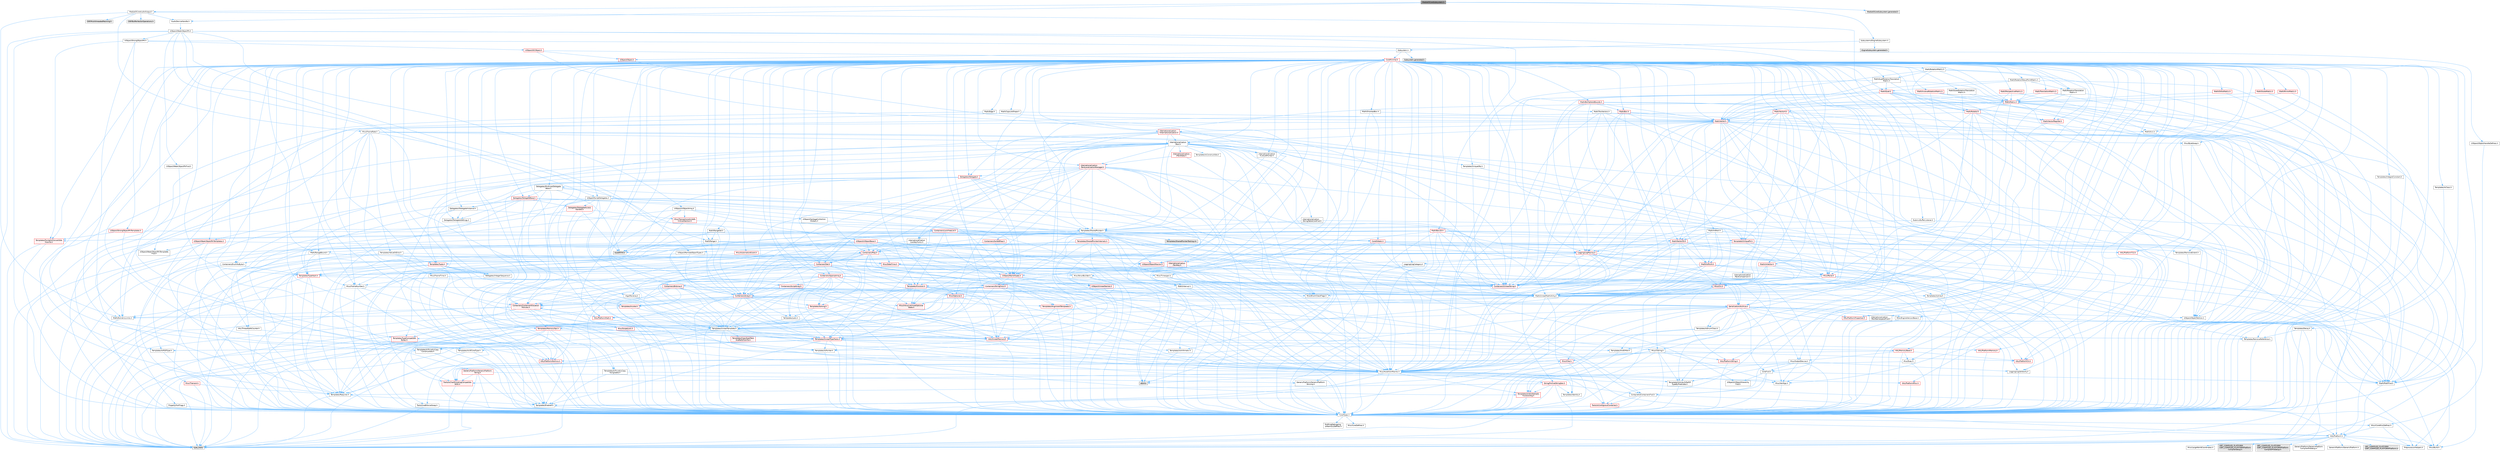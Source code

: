 digraph "MediaIOCoreSubsystem.h"
{
 // INTERACTIVE_SVG=YES
 // LATEX_PDF_SIZE
  bgcolor="transparent";
  edge [fontname=Helvetica,fontsize=10,labelfontname=Helvetica,labelfontsize=10];
  node [fontname=Helvetica,fontsize=10,shape=box,height=0.2,width=0.4];
  Node1 [id="Node000001",label="MediaIOCoreSubsystem.h",height=0.2,width=0.4,color="gray40", fillcolor="grey60", style="filled", fontcolor="black",tooltip=" "];
  Node1 -> Node2 [id="edge1_Node000001_Node000002",color="steelblue1",style="solid",tooltip=" "];
  Node2 [id="Node000002",label="AudioDeviceHandle.h",height=0.2,width=0.4,color="grey40", fillcolor="white", style="filled",URL="$d5/db6/AudioDeviceHandle_8h.html",tooltip=" "];
  Node2 -> Node3 [id="edge2_Node000002_Node000003",color="steelblue1",style="solid",tooltip=" "];
  Node3 [id="Node000003",label="UObject/WeakObjectPtr.h",height=0.2,width=0.4,color="grey40", fillcolor="white", style="filled",URL="$d6/d96/WeakObjectPtr_8h.html",tooltip=" "];
  Node3 -> Node4 [id="edge3_Node000003_Node000004",color="steelblue1",style="solid",tooltip=" "];
  Node4 [id="Node000004",label="CoreTypes.h",height=0.2,width=0.4,color="grey40", fillcolor="white", style="filled",URL="$dc/dec/CoreTypes_8h.html",tooltip=" "];
  Node4 -> Node5 [id="edge4_Node000004_Node000005",color="steelblue1",style="solid",tooltip=" "];
  Node5 [id="Node000005",label="HAL/Platform.h",height=0.2,width=0.4,color="grey40", fillcolor="white", style="filled",URL="$d9/dd0/Platform_8h.html",tooltip=" "];
  Node5 -> Node6 [id="edge5_Node000005_Node000006",color="steelblue1",style="solid",tooltip=" "];
  Node6 [id="Node000006",label="Misc/Build.h",height=0.2,width=0.4,color="grey40", fillcolor="white", style="filled",URL="$d3/dbb/Build_8h.html",tooltip=" "];
  Node5 -> Node7 [id="edge6_Node000005_Node000007",color="steelblue1",style="solid",tooltip=" "];
  Node7 [id="Node000007",label="Misc/LargeWorldCoordinates.h",height=0.2,width=0.4,color="grey40", fillcolor="white", style="filled",URL="$d2/dcb/LargeWorldCoordinates_8h.html",tooltip=" "];
  Node5 -> Node8 [id="edge7_Node000005_Node000008",color="steelblue1",style="solid",tooltip=" "];
  Node8 [id="Node000008",label="type_traits",height=0.2,width=0.4,color="grey60", fillcolor="#E0E0E0", style="filled",tooltip=" "];
  Node5 -> Node9 [id="edge8_Node000005_Node000009",color="steelblue1",style="solid",tooltip=" "];
  Node9 [id="Node000009",label="PreprocessorHelpers.h",height=0.2,width=0.4,color="grey40", fillcolor="white", style="filled",URL="$db/ddb/PreprocessorHelpers_8h.html",tooltip=" "];
  Node5 -> Node10 [id="edge9_Node000005_Node000010",color="steelblue1",style="solid",tooltip=" "];
  Node10 [id="Node000010",label="UBT_COMPILED_PLATFORM\l/UBT_COMPILED_PLATFORMPlatform\lCompilerPreSetup.h",height=0.2,width=0.4,color="grey60", fillcolor="#E0E0E0", style="filled",tooltip=" "];
  Node5 -> Node11 [id="edge10_Node000005_Node000011",color="steelblue1",style="solid",tooltip=" "];
  Node11 [id="Node000011",label="GenericPlatform/GenericPlatform\lCompilerPreSetup.h",height=0.2,width=0.4,color="grey40", fillcolor="white", style="filled",URL="$d9/dc8/GenericPlatformCompilerPreSetup_8h.html",tooltip=" "];
  Node5 -> Node12 [id="edge11_Node000005_Node000012",color="steelblue1",style="solid",tooltip=" "];
  Node12 [id="Node000012",label="GenericPlatform/GenericPlatform.h",height=0.2,width=0.4,color="grey40", fillcolor="white", style="filled",URL="$d6/d84/GenericPlatform_8h.html",tooltip=" "];
  Node5 -> Node13 [id="edge12_Node000005_Node000013",color="steelblue1",style="solid",tooltip=" "];
  Node13 [id="Node000013",label="UBT_COMPILED_PLATFORM\l/UBT_COMPILED_PLATFORMPlatform.h",height=0.2,width=0.4,color="grey60", fillcolor="#E0E0E0", style="filled",tooltip=" "];
  Node5 -> Node14 [id="edge13_Node000005_Node000014",color="steelblue1",style="solid",tooltip=" "];
  Node14 [id="Node000014",label="UBT_COMPILED_PLATFORM\l/UBT_COMPILED_PLATFORMPlatform\lCompilerSetup.h",height=0.2,width=0.4,color="grey60", fillcolor="#E0E0E0", style="filled",tooltip=" "];
  Node4 -> Node15 [id="edge14_Node000004_Node000015",color="steelblue1",style="solid",tooltip=" "];
  Node15 [id="Node000015",label="ProfilingDebugging\l/UMemoryDefines.h",height=0.2,width=0.4,color="grey40", fillcolor="white", style="filled",URL="$d2/da2/UMemoryDefines_8h.html",tooltip=" "];
  Node4 -> Node16 [id="edge15_Node000004_Node000016",color="steelblue1",style="solid",tooltip=" "];
  Node16 [id="Node000016",label="Misc/CoreMiscDefines.h",height=0.2,width=0.4,color="grey40", fillcolor="white", style="filled",URL="$da/d38/CoreMiscDefines_8h.html",tooltip=" "];
  Node16 -> Node5 [id="edge16_Node000016_Node000005",color="steelblue1",style="solid",tooltip=" "];
  Node16 -> Node9 [id="edge17_Node000016_Node000009",color="steelblue1",style="solid",tooltip=" "];
  Node4 -> Node17 [id="edge18_Node000004_Node000017",color="steelblue1",style="solid",tooltip=" "];
  Node17 [id="Node000017",label="Misc/CoreDefines.h",height=0.2,width=0.4,color="grey40", fillcolor="white", style="filled",URL="$d3/dd2/CoreDefines_8h.html",tooltip=" "];
  Node3 -> Node18 [id="edge19_Node000003_Node000018",color="steelblue1",style="solid",tooltip=" "];
  Node18 [id="Node000018",label="Misc/AssertionMacros.h",height=0.2,width=0.4,color="grey40", fillcolor="white", style="filled",URL="$d0/dfa/AssertionMacros_8h.html",tooltip=" "];
  Node18 -> Node4 [id="edge20_Node000018_Node000004",color="steelblue1",style="solid",tooltip=" "];
  Node18 -> Node5 [id="edge21_Node000018_Node000005",color="steelblue1",style="solid",tooltip=" "];
  Node18 -> Node19 [id="edge22_Node000018_Node000019",color="steelblue1",style="solid",tooltip=" "];
  Node19 [id="Node000019",label="HAL/PlatformMisc.h",height=0.2,width=0.4,color="red", fillcolor="#FFF0F0", style="filled",URL="$d0/df5/PlatformMisc_8h.html",tooltip=" "];
  Node19 -> Node4 [id="edge23_Node000019_Node000004",color="steelblue1",style="solid",tooltip=" "];
  Node18 -> Node9 [id="edge24_Node000018_Node000009",color="steelblue1",style="solid",tooltip=" "];
  Node18 -> Node55 [id="edge25_Node000018_Node000055",color="steelblue1",style="solid",tooltip=" "];
  Node55 [id="Node000055",label="Templates/EnableIf.h",height=0.2,width=0.4,color="grey40", fillcolor="white", style="filled",URL="$d7/d60/EnableIf_8h.html",tooltip=" "];
  Node55 -> Node4 [id="edge26_Node000055_Node000004",color="steelblue1",style="solid",tooltip=" "];
  Node18 -> Node56 [id="edge27_Node000018_Node000056",color="steelblue1",style="solid",tooltip=" "];
  Node56 [id="Node000056",label="Templates/IsArrayOrRefOf\lTypeByPredicate.h",height=0.2,width=0.4,color="grey40", fillcolor="white", style="filled",URL="$d6/da1/IsArrayOrRefOfTypeByPredicate_8h.html",tooltip=" "];
  Node56 -> Node4 [id="edge28_Node000056_Node000004",color="steelblue1",style="solid",tooltip=" "];
  Node18 -> Node57 [id="edge29_Node000018_Node000057",color="steelblue1",style="solid",tooltip=" "];
  Node57 [id="Node000057",label="Templates/IsValidVariadic\lFunctionArg.h",height=0.2,width=0.4,color="red", fillcolor="#FFF0F0", style="filled",URL="$d0/dc8/IsValidVariadicFunctionArg_8h.html",tooltip=" "];
  Node57 -> Node4 [id="edge30_Node000057_Node000004",color="steelblue1",style="solid",tooltip=" "];
  Node57 -> Node8 [id="edge31_Node000057_Node000008",color="steelblue1",style="solid",tooltip=" "];
  Node18 -> Node59 [id="edge32_Node000018_Node000059",color="steelblue1",style="solid",tooltip=" "];
  Node59 [id="Node000059",label="Traits/IsCharEncodingCompatible\lWith.h",height=0.2,width=0.4,color="red", fillcolor="#FFF0F0", style="filled",URL="$df/dd1/IsCharEncodingCompatibleWith_8h.html",tooltip=" "];
  Node59 -> Node8 [id="edge33_Node000059_Node000008",color="steelblue1",style="solid",tooltip=" "];
  Node18 -> Node61 [id="edge34_Node000018_Node000061",color="steelblue1",style="solid",tooltip=" "];
  Node61 [id="Node000061",label="Misc/VarArgs.h",height=0.2,width=0.4,color="grey40", fillcolor="white", style="filled",URL="$d5/d6f/VarArgs_8h.html",tooltip=" "];
  Node61 -> Node4 [id="edge35_Node000061_Node000004",color="steelblue1",style="solid",tooltip=" "];
  Node18 -> Node62 [id="edge36_Node000018_Node000062",color="steelblue1",style="solid",tooltip=" "];
  Node62 [id="Node000062",label="String/FormatStringSan.h",height=0.2,width=0.4,color="red", fillcolor="#FFF0F0", style="filled",URL="$d3/d8b/FormatStringSan_8h.html",tooltip=" "];
  Node62 -> Node8 [id="edge37_Node000062_Node000008",color="steelblue1",style="solid",tooltip=" "];
  Node62 -> Node4 [id="edge38_Node000062_Node000004",color="steelblue1",style="solid",tooltip=" "];
  Node62 -> Node63 [id="edge39_Node000062_Node000063",color="steelblue1",style="solid",tooltip=" "];
  Node63 [id="Node000063",label="Templates/Requires.h",height=0.2,width=0.4,color="grey40", fillcolor="white", style="filled",URL="$dc/d96/Requires_8h.html",tooltip=" "];
  Node63 -> Node55 [id="edge40_Node000063_Node000055",color="steelblue1",style="solid",tooltip=" "];
  Node63 -> Node8 [id="edge41_Node000063_Node000008",color="steelblue1",style="solid",tooltip=" "];
  Node62 -> Node64 [id="edge42_Node000062_Node000064",color="steelblue1",style="solid",tooltip=" "];
  Node64 [id="Node000064",label="Templates/Identity.h",height=0.2,width=0.4,color="grey40", fillcolor="white", style="filled",URL="$d0/dd5/Identity_8h.html",tooltip=" "];
  Node62 -> Node57 [id="edge43_Node000062_Node000057",color="steelblue1",style="solid",tooltip=" "];
  Node62 -> Node27 [id="edge44_Node000062_Node000027",color="steelblue1",style="solid",tooltip=" "];
  Node27 [id="Node000027",label="Containers/ContainersFwd.h",height=0.2,width=0.4,color="grey40", fillcolor="white", style="filled",URL="$d4/d0a/ContainersFwd_8h.html",tooltip=" "];
  Node27 -> Node5 [id="edge45_Node000027_Node000005",color="steelblue1",style="solid",tooltip=" "];
  Node27 -> Node4 [id="edge46_Node000027_Node000004",color="steelblue1",style="solid",tooltip=" "];
  Node27 -> Node24 [id="edge47_Node000027_Node000024",color="steelblue1",style="solid",tooltip=" "];
  Node24 [id="Node000024",label="Traits/IsContiguousContainer.h",height=0.2,width=0.4,color="red", fillcolor="#FFF0F0", style="filled",URL="$d5/d3c/IsContiguousContainer_8h.html",tooltip=" "];
  Node24 -> Node4 [id="edge48_Node000024_Node000004",color="steelblue1",style="solid",tooltip=" "];
  Node18 -> Node68 [id="edge49_Node000018_Node000068",color="steelblue1",style="solid",tooltip=" "];
  Node68 [id="Node000068",label="atomic",height=0.2,width=0.4,color="grey60", fillcolor="#E0E0E0", style="filled",tooltip=" "];
  Node3 -> Node69 [id="edge50_Node000003_Node000069",color="steelblue1",style="solid",tooltip=" "];
  Node69 [id="Node000069",label="Templates/UnrealTemplate.h",height=0.2,width=0.4,color="grey40", fillcolor="white", style="filled",URL="$d4/d24/UnrealTemplate_8h.html",tooltip=" "];
  Node69 -> Node4 [id="edge51_Node000069_Node000004",color="steelblue1",style="solid",tooltip=" "];
  Node69 -> Node70 [id="edge52_Node000069_Node000070",color="steelblue1",style="solid",tooltip=" "];
  Node70 [id="Node000070",label="Templates/IsPointer.h",height=0.2,width=0.4,color="grey40", fillcolor="white", style="filled",URL="$d7/d05/IsPointer_8h.html",tooltip=" "];
  Node70 -> Node4 [id="edge53_Node000070_Node000004",color="steelblue1",style="solid",tooltip=" "];
  Node69 -> Node71 [id="edge54_Node000069_Node000071",color="steelblue1",style="solid",tooltip=" "];
  Node71 [id="Node000071",label="HAL/UnrealMemory.h",height=0.2,width=0.4,color="red", fillcolor="#FFF0F0", style="filled",URL="$d9/d96/UnrealMemory_8h.html",tooltip=" "];
  Node71 -> Node4 [id="edge55_Node000071_Node000004",color="steelblue1",style="solid",tooltip=" "];
  Node71 -> Node75 [id="edge56_Node000071_Node000075",color="steelblue1",style="solid",tooltip=" "];
  Node75 [id="Node000075",label="HAL/MemoryBase.h",height=0.2,width=0.4,color="red", fillcolor="#FFF0F0", style="filled",URL="$d6/d9f/MemoryBase_8h.html",tooltip=" "];
  Node75 -> Node4 [id="edge57_Node000075_Node000004",color="steelblue1",style="solid",tooltip=" "];
  Node75 -> Node48 [id="edge58_Node000075_Node000048",color="steelblue1",style="solid",tooltip=" "];
  Node48 [id="Node000048",label="HAL/PlatformAtomics.h",height=0.2,width=0.4,color="red", fillcolor="#FFF0F0", style="filled",URL="$d3/d36/PlatformAtomics_8h.html",tooltip=" "];
  Node48 -> Node4 [id="edge59_Node000048_Node000004",color="steelblue1",style="solid",tooltip=" "];
  Node75 -> Node31 [id="edge60_Node000075_Node000031",color="steelblue1",style="solid",tooltip=" "];
  Node31 [id="Node000031",label="HAL/PlatformCrt.h",height=0.2,width=0.4,color="red", fillcolor="#FFF0F0", style="filled",URL="$d8/d75/PlatformCrt_8h.html",tooltip=" "];
  Node75 -> Node76 [id="edge61_Node000075_Node000076",color="steelblue1",style="solid",tooltip=" "];
  Node76 [id="Node000076",label="Misc/Exec.h",height=0.2,width=0.4,color="grey40", fillcolor="white", style="filled",URL="$de/ddb/Exec_8h.html",tooltip=" "];
  Node76 -> Node4 [id="edge62_Node000076_Node000004",color="steelblue1",style="solid",tooltip=" "];
  Node76 -> Node18 [id="edge63_Node000076_Node000018",color="steelblue1",style="solid",tooltip=" "];
  Node75 -> Node77 [id="edge64_Node000075_Node000077",color="steelblue1",style="solid",tooltip=" "];
  Node77 [id="Node000077",label="Misc/OutputDevice.h",height=0.2,width=0.4,color="grey40", fillcolor="white", style="filled",URL="$d7/d32/OutputDevice_8h.html",tooltip=" "];
  Node77 -> Node26 [id="edge65_Node000077_Node000026",color="steelblue1",style="solid",tooltip=" "];
  Node26 [id="Node000026",label="CoreFwd.h",height=0.2,width=0.4,color="grey40", fillcolor="white", style="filled",URL="$d1/d1e/CoreFwd_8h.html",tooltip=" "];
  Node26 -> Node4 [id="edge66_Node000026_Node000004",color="steelblue1",style="solid",tooltip=" "];
  Node26 -> Node27 [id="edge67_Node000026_Node000027",color="steelblue1",style="solid",tooltip=" "];
  Node26 -> Node28 [id="edge68_Node000026_Node000028",color="steelblue1",style="solid",tooltip=" "];
  Node28 [id="Node000028",label="Math/MathFwd.h",height=0.2,width=0.4,color="grey40", fillcolor="white", style="filled",URL="$d2/d10/MathFwd_8h.html",tooltip=" "];
  Node28 -> Node5 [id="edge69_Node000028_Node000005",color="steelblue1",style="solid",tooltip=" "];
  Node26 -> Node29 [id="edge70_Node000026_Node000029",color="steelblue1",style="solid",tooltip=" "];
  Node29 [id="Node000029",label="UObject/UObjectHierarchy\lFwd.h",height=0.2,width=0.4,color="grey40", fillcolor="white", style="filled",URL="$d3/d13/UObjectHierarchyFwd_8h.html",tooltip=" "];
  Node77 -> Node4 [id="edge71_Node000077_Node000004",color="steelblue1",style="solid",tooltip=" "];
  Node77 -> Node78 [id="edge72_Node000077_Node000078",color="steelblue1",style="solid",tooltip=" "];
  Node78 [id="Node000078",label="Logging/LogVerbosity.h",height=0.2,width=0.4,color="grey40", fillcolor="white", style="filled",URL="$d2/d8f/LogVerbosity_8h.html",tooltip=" "];
  Node78 -> Node4 [id="edge73_Node000078_Node000004",color="steelblue1",style="solid",tooltip=" "];
  Node77 -> Node61 [id="edge74_Node000077_Node000061",color="steelblue1",style="solid",tooltip=" "];
  Node77 -> Node56 [id="edge75_Node000077_Node000056",color="steelblue1",style="solid",tooltip=" "];
  Node77 -> Node57 [id="edge76_Node000077_Node000057",color="steelblue1",style="solid",tooltip=" "];
  Node77 -> Node59 [id="edge77_Node000077_Node000059",color="steelblue1",style="solid",tooltip=" "];
  Node71 -> Node88 [id="edge78_Node000071_Node000088",color="steelblue1",style="solid",tooltip=" "];
  Node88 [id="Node000088",label="HAL/PlatformMemory.h",height=0.2,width=0.4,color="red", fillcolor="#FFF0F0", style="filled",URL="$de/d68/PlatformMemory_8h.html",tooltip=" "];
  Node88 -> Node4 [id="edge79_Node000088_Node000004",color="steelblue1",style="solid",tooltip=" "];
  Node71 -> Node70 [id="edge80_Node000071_Node000070",color="steelblue1",style="solid",tooltip=" "];
  Node69 -> Node91 [id="edge81_Node000069_Node000091",color="steelblue1",style="solid",tooltip=" "];
  Node91 [id="Node000091",label="Templates/CopyQualifiers\lAndRefsFromTo.h",height=0.2,width=0.4,color="red", fillcolor="#FFF0F0", style="filled",URL="$d3/db3/CopyQualifiersAndRefsFromTo_8h.html",tooltip=" "];
  Node69 -> Node93 [id="edge82_Node000069_Node000093",color="steelblue1",style="solid",tooltip=" "];
  Node93 [id="Node000093",label="Templates/UnrealTypeTraits.h",height=0.2,width=0.4,color="red", fillcolor="#FFF0F0", style="filled",URL="$d2/d2d/UnrealTypeTraits_8h.html",tooltip=" "];
  Node93 -> Node4 [id="edge83_Node000093_Node000004",color="steelblue1",style="solid",tooltip=" "];
  Node93 -> Node70 [id="edge84_Node000093_Node000070",color="steelblue1",style="solid",tooltip=" "];
  Node93 -> Node18 [id="edge85_Node000093_Node000018",color="steelblue1",style="solid",tooltip=" "];
  Node93 -> Node84 [id="edge86_Node000093_Node000084",color="steelblue1",style="solid",tooltip=" "];
  Node84 [id="Node000084",label="Templates/AndOrNot.h",height=0.2,width=0.4,color="grey40", fillcolor="white", style="filled",URL="$db/d0a/AndOrNot_8h.html",tooltip=" "];
  Node84 -> Node4 [id="edge87_Node000084_Node000004",color="steelblue1",style="solid",tooltip=" "];
  Node93 -> Node55 [id="edge88_Node000093_Node000055",color="steelblue1",style="solid",tooltip=" "];
  Node93 -> Node94 [id="edge89_Node000093_Node000094",color="steelblue1",style="solid",tooltip=" "];
  Node94 [id="Node000094",label="Templates/IsArithmetic.h",height=0.2,width=0.4,color="grey40", fillcolor="white", style="filled",URL="$d2/d5d/IsArithmetic_8h.html",tooltip=" "];
  Node94 -> Node4 [id="edge90_Node000094_Node000004",color="steelblue1",style="solid",tooltip=" "];
  Node93 -> Node96 [id="edge91_Node000093_Node000096",color="steelblue1",style="solid",tooltip=" "];
  Node96 [id="Node000096",label="Templates/IsPODType.h",height=0.2,width=0.4,color="grey40", fillcolor="white", style="filled",URL="$d7/db1/IsPODType_8h.html",tooltip=" "];
  Node96 -> Node4 [id="edge92_Node000096_Node000004",color="steelblue1",style="solid",tooltip=" "];
  Node93 -> Node97 [id="edge93_Node000093_Node000097",color="steelblue1",style="solid",tooltip=" "];
  Node97 [id="Node000097",label="Templates/IsUECoreType.h",height=0.2,width=0.4,color="grey40", fillcolor="white", style="filled",URL="$d1/db8/IsUECoreType_8h.html",tooltip=" "];
  Node97 -> Node4 [id="edge94_Node000097_Node000004",color="steelblue1",style="solid",tooltip=" "];
  Node97 -> Node8 [id="edge95_Node000097_Node000008",color="steelblue1",style="solid",tooltip=" "];
  Node93 -> Node85 [id="edge96_Node000093_Node000085",color="steelblue1",style="solid",tooltip=" "];
  Node85 [id="Node000085",label="Templates/IsTriviallyCopy\lConstructible.h",height=0.2,width=0.4,color="grey40", fillcolor="white", style="filled",URL="$d3/d78/IsTriviallyCopyConstructible_8h.html",tooltip=" "];
  Node85 -> Node4 [id="edge97_Node000085_Node000004",color="steelblue1",style="solid",tooltip=" "];
  Node85 -> Node8 [id="edge98_Node000085_Node000008",color="steelblue1",style="solid",tooltip=" "];
  Node69 -> Node98 [id="edge99_Node000069_Node000098",color="steelblue1",style="solid",tooltip=" "];
  Node98 [id="Node000098",label="Templates/RemoveReference.h",height=0.2,width=0.4,color="grey40", fillcolor="white", style="filled",URL="$da/dbe/RemoveReference_8h.html",tooltip=" "];
  Node98 -> Node4 [id="edge100_Node000098_Node000004",color="steelblue1",style="solid",tooltip=" "];
  Node69 -> Node63 [id="edge101_Node000069_Node000063",color="steelblue1",style="solid",tooltip=" "];
  Node69 -> Node99 [id="edge102_Node000069_Node000099",color="steelblue1",style="solid",tooltip=" "];
  Node99 [id="Node000099",label="Templates/TypeCompatible\lBytes.h",height=0.2,width=0.4,color="red", fillcolor="#FFF0F0", style="filled",URL="$df/d0a/TypeCompatibleBytes_8h.html",tooltip=" "];
  Node99 -> Node4 [id="edge103_Node000099_Node000004",color="steelblue1",style="solid",tooltip=" "];
  Node99 -> Node8 [id="edge104_Node000099_Node000008",color="steelblue1",style="solid",tooltip=" "];
  Node69 -> Node64 [id="edge105_Node000069_Node000064",color="steelblue1",style="solid",tooltip=" "];
  Node69 -> Node24 [id="edge106_Node000069_Node000024",color="steelblue1",style="solid",tooltip=" "];
  Node69 -> Node100 [id="edge107_Node000069_Node000100",color="steelblue1",style="solid",tooltip=" "];
  Node100 [id="Node000100",label="Traits/UseBitwiseSwap.h",height=0.2,width=0.4,color="grey40", fillcolor="white", style="filled",URL="$db/df3/UseBitwiseSwap_8h.html",tooltip=" "];
  Node100 -> Node4 [id="edge108_Node000100_Node000004",color="steelblue1",style="solid",tooltip=" "];
  Node100 -> Node8 [id="edge109_Node000100_Node000008",color="steelblue1",style="solid",tooltip=" "];
  Node69 -> Node8 [id="edge110_Node000069_Node000008",color="steelblue1",style="solid",tooltip=" "];
  Node3 -> Node101 [id="edge111_Node000003_Node000101",color="steelblue1",style="solid",tooltip=" "];
  Node101 [id="Node000101",label="UObject/ScriptDelegates.h",height=0.2,width=0.4,color="grey40", fillcolor="white", style="filled",URL="$de/d81/ScriptDelegates_8h.html",tooltip=" "];
  Node101 -> Node102 [id="edge112_Node000101_Node000102",color="steelblue1",style="solid",tooltip=" "];
  Node102 [id="Node000102",label="Containers/Array.h",height=0.2,width=0.4,color="red", fillcolor="#FFF0F0", style="filled",URL="$df/dd0/Array_8h.html",tooltip=" "];
  Node102 -> Node4 [id="edge113_Node000102_Node000004",color="steelblue1",style="solid",tooltip=" "];
  Node102 -> Node18 [id="edge114_Node000102_Node000018",color="steelblue1",style="solid",tooltip=" "];
  Node102 -> Node103 [id="edge115_Node000102_Node000103",color="steelblue1",style="solid",tooltip=" "];
  Node103 [id="Node000103",label="Misc/IntrusiveUnsetOptional\lState.h",height=0.2,width=0.4,color="red", fillcolor="#FFF0F0", style="filled",URL="$d2/d0a/IntrusiveUnsetOptionalState_8h.html",tooltip=" "];
  Node102 -> Node71 [id="edge116_Node000102_Node000071",color="steelblue1",style="solid",tooltip=" "];
  Node102 -> Node93 [id="edge117_Node000102_Node000093",color="steelblue1",style="solid",tooltip=" "];
  Node102 -> Node69 [id="edge118_Node000102_Node000069",color="steelblue1",style="solid",tooltip=" "];
  Node102 -> Node108 [id="edge119_Node000102_Node000108",color="steelblue1",style="solid",tooltip=" "];
  Node108 [id="Node000108",label="Containers/ContainerAllocation\lPolicies.h",height=0.2,width=0.4,color="red", fillcolor="#FFF0F0", style="filled",URL="$d7/dff/ContainerAllocationPolicies_8h.html",tooltip=" "];
  Node108 -> Node4 [id="edge120_Node000108_Node000004",color="steelblue1",style="solid",tooltip=" "];
  Node108 -> Node108 [id="edge121_Node000108_Node000108",color="steelblue1",style="solid",tooltip=" "];
  Node108 -> Node110 [id="edge122_Node000108_Node000110",color="steelblue1",style="solid",tooltip=" "];
  Node110 [id="Node000110",label="HAL/PlatformMath.h",height=0.2,width=0.4,color="red", fillcolor="#FFF0F0", style="filled",URL="$dc/d53/PlatformMath_8h.html",tooltip=" "];
  Node110 -> Node4 [id="edge123_Node000110_Node000004",color="steelblue1",style="solid",tooltip=" "];
  Node108 -> Node71 [id="edge124_Node000108_Node000071",color="steelblue1",style="solid",tooltip=" "];
  Node108 -> Node41 [id="edge125_Node000108_Node000041",color="steelblue1",style="solid",tooltip=" "];
  Node41 [id="Node000041",label="Math/NumericLimits.h",height=0.2,width=0.4,color="grey40", fillcolor="white", style="filled",URL="$df/d1b/NumericLimits_8h.html",tooltip=" "];
  Node41 -> Node4 [id="edge126_Node000041_Node000004",color="steelblue1",style="solid",tooltip=" "];
  Node108 -> Node18 [id="edge127_Node000108_Node000018",color="steelblue1",style="solid",tooltip=" "];
  Node108 -> Node119 [id="edge128_Node000108_Node000119",color="steelblue1",style="solid",tooltip=" "];
  Node119 [id="Node000119",label="Templates/MemoryOps.h",height=0.2,width=0.4,color="red", fillcolor="#FFF0F0", style="filled",URL="$db/dea/MemoryOps_8h.html",tooltip=" "];
  Node119 -> Node4 [id="edge129_Node000119_Node000004",color="steelblue1",style="solid",tooltip=" "];
  Node119 -> Node71 [id="edge130_Node000119_Node000071",color="steelblue1",style="solid",tooltip=" "];
  Node119 -> Node86 [id="edge131_Node000119_Node000086",color="steelblue1",style="solid",tooltip=" "];
  Node86 [id="Node000086",label="Templates/IsTriviallyCopy\lAssignable.h",height=0.2,width=0.4,color="grey40", fillcolor="white", style="filled",URL="$d2/df2/IsTriviallyCopyAssignable_8h.html",tooltip=" "];
  Node86 -> Node4 [id="edge132_Node000086_Node000004",color="steelblue1",style="solid",tooltip=" "];
  Node86 -> Node8 [id="edge133_Node000086_Node000008",color="steelblue1",style="solid",tooltip=" "];
  Node119 -> Node85 [id="edge134_Node000119_Node000085",color="steelblue1",style="solid",tooltip=" "];
  Node119 -> Node63 [id="edge135_Node000119_Node000063",color="steelblue1",style="solid",tooltip=" "];
  Node119 -> Node93 [id="edge136_Node000119_Node000093",color="steelblue1",style="solid",tooltip=" "];
  Node119 -> Node100 [id="edge137_Node000119_Node000100",color="steelblue1",style="solid",tooltip=" "];
  Node119 -> Node8 [id="edge138_Node000119_Node000008",color="steelblue1",style="solid",tooltip=" "];
  Node108 -> Node99 [id="edge139_Node000108_Node000099",color="steelblue1",style="solid",tooltip=" "];
  Node108 -> Node8 [id="edge140_Node000108_Node000008",color="steelblue1",style="solid",tooltip=" "];
  Node102 -> Node121 [id="edge141_Node000102_Node000121",color="steelblue1",style="solid",tooltip=" "];
  Node121 [id="Node000121",label="Serialization/Archive.h",height=0.2,width=0.4,color="red", fillcolor="#FFF0F0", style="filled",URL="$d7/d3b/Archive_8h.html",tooltip=" "];
  Node121 -> Node26 [id="edge142_Node000121_Node000026",color="steelblue1",style="solid",tooltip=" "];
  Node121 -> Node4 [id="edge143_Node000121_Node000004",color="steelblue1",style="solid",tooltip=" "];
  Node121 -> Node122 [id="edge144_Node000121_Node000122",color="steelblue1",style="solid",tooltip=" "];
  Node122 [id="Node000122",label="HAL/PlatformProperties.h",height=0.2,width=0.4,color="red", fillcolor="#FFF0F0", style="filled",URL="$d9/db0/PlatformProperties_8h.html",tooltip=" "];
  Node122 -> Node4 [id="edge145_Node000122_Node000004",color="steelblue1",style="solid",tooltip=" "];
  Node121 -> Node125 [id="edge146_Node000121_Node000125",color="steelblue1",style="solid",tooltip=" "];
  Node125 [id="Node000125",label="Internationalization\l/TextNamespaceFwd.h",height=0.2,width=0.4,color="grey40", fillcolor="white", style="filled",URL="$d8/d97/TextNamespaceFwd_8h.html",tooltip=" "];
  Node125 -> Node4 [id="edge147_Node000125_Node000004",color="steelblue1",style="solid",tooltip=" "];
  Node121 -> Node28 [id="edge148_Node000121_Node000028",color="steelblue1",style="solid",tooltip=" "];
  Node121 -> Node18 [id="edge149_Node000121_Node000018",color="steelblue1",style="solid",tooltip=" "];
  Node121 -> Node6 [id="edge150_Node000121_Node000006",color="steelblue1",style="solid",tooltip=" "];
  Node121 -> Node126 [id="edge151_Node000121_Node000126",color="steelblue1",style="solid",tooltip=" "];
  Node126 [id="Node000126",label="Misc/EngineVersionBase.h",height=0.2,width=0.4,color="grey40", fillcolor="white", style="filled",URL="$d5/d2b/EngineVersionBase_8h.html",tooltip=" "];
  Node126 -> Node4 [id="edge152_Node000126_Node000004",color="steelblue1",style="solid",tooltip=" "];
  Node121 -> Node61 [id="edge153_Node000121_Node000061",color="steelblue1",style="solid",tooltip=" "];
  Node121 -> Node55 [id="edge154_Node000121_Node000055",color="steelblue1",style="solid",tooltip=" "];
  Node121 -> Node56 [id="edge155_Node000121_Node000056",color="steelblue1",style="solid",tooltip=" "];
  Node121 -> Node129 [id="edge156_Node000121_Node000129",color="steelblue1",style="solid",tooltip=" "];
  Node129 [id="Node000129",label="Templates/IsEnumClass.h",height=0.2,width=0.4,color="grey40", fillcolor="white", style="filled",URL="$d7/d15/IsEnumClass_8h.html",tooltip=" "];
  Node129 -> Node4 [id="edge157_Node000129_Node000004",color="steelblue1",style="solid",tooltip=" "];
  Node129 -> Node84 [id="edge158_Node000129_Node000084",color="steelblue1",style="solid",tooltip=" "];
  Node121 -> Node57 [id="edge159_Node000121_Node000057",color="steelblue1",style="solid",tooltip=" "];
  Node121 -> Node69 [id="edge160_Node000121_Node000069",color="steelblue1",style="solid",tooltip=" "];
  Node121 -> Node59 [id="edge161_Node000121_Node000059",color="steelblue1",style="solid",tooltip=" "];
  Node121 -> Node130 [id="edge162_Node000121_Node000130",color="steelblue1",style="solid",tooltip=" "];
  Node130 [id="Node000130",label="UObject/ObjectVersion.h",height=0.2,width=0.4,color="grey40", fillcolor="white", style="filled",URL="$da/d63/ObjectVersion_8h.html",tooltip=" "];
  Node130 -> Node4 [id="edge163_Node000130_Node000004",color="steelblue1",style="solid",tooltip=" "];
  Node102 -> Node147 [id="edge164_Node000102_Node000147",color="steelblue1",style="solid",tooltip=" "];
  Node147 [id="Node000147",label="Templates/Invoke.h",height=0.2,width=0.4,color="red", fillcolor="#FFF0F0", style="filled",URL="$d7/deb/Invoke_8h.html",tooltip=" "];
  Node147 -> Node4 [id="edge165_Node000147_Node000004",color="steelblue1",style="solid",tooltip=" "];
  Node147 -> Node69 [id="edge166_Node000147_Node000069",color="steelblue1",style="solid",tooltip=" "];
  Node147 -> Node8 [id="edge167_Node000147_Node000008",color="steelblue1",style="solid",tooltip=" "];
  Node102 -> Node152 [id="edge168_Node000102_Node000152",color="steelblue1",style="solid",tooltip=" "];
  Node152 [id="Node000152",label="Templates/Less.h",height=0.2,width=0.4,color="grey40", fillcolor="white", style="filled",URL="$de/dc8/Less_8h.html",tooltip=" "];
  Node152 -> Node4 [id="edge169_Node000152_Node000004",color="steelblue1",style="solid",tooltip=" "];
  Node152 -> Node69 [id="edge170_Node000152_Node000069",color="steelblue1",style="solid",tooltip=" "];
  Node102 -> Node63 [id="edge171_Node000102_Node000063",color="steelblue1",style="solid",tooltip=" "];
  Node102 -> Node160 [id="edge172_Node000102_Node000160",color="steelblue1",style="solid",tooltip=" "];
  Node160 [id="Node000160",label="Templates/Sorting.h",height=0.2,width=0.4,color="red", fillcolor="#FFF0F0", style="filled",URL="$d3/d9e/Sorting_8h.html",tooltip=" "];
  Node160 -> Node4 [id="edge173_Node000160_Node000004",color="steelblue1",style="solid",tooltip=" "];
  Node160 -> Node110 [id="edge174_Node000160_Node000110",color="steelblue1",style="solid",tooltip=" "];
  Node160 -> Node152 [id="edge175_Node000160_Node000152",color="steelblue1",style="solid",tooltip=" "];
  Node102 -> Node164 [id="edge176_Node000102_Node000164",color="steelblue1",style="solid",tooltip=" "];
  Node164 [id="Node000164",label="Templates/AlignmentTemplates.h",height=0.2,width=0.4,color="red", fillcolor="#FFF0F0", style="filled",URL="$dd/d32/AlignmentTemplates_8h.html",tooltip=" "];
  Node164 -> Node4 [id="edge177_Node000164_Node000004",color="steelblue1",style="solid",tooltip=" "];
  Node164 -> Node70 [id="edge178_Node000164_Node000070",color="steelblue1",style="solid",tooltip=" "];
  Node102 -> Node8 [id="edge179_Node000102_Node000008",color="steelblue1",style="solid",tooltip=" "];
  Node101 -> Node108 [id="edge180_Node000101_Node000108",color="steelblue1",style="solid",tooltip=" "];
  Node101 -> Node165 [id="edge181_Node000101_Node000165",color="steelblue1",style="solid",tooltip=" "];
  Node165 [id="Node000165",label="Containers/UnrealString.h",height=0.2,width=0.4,color="red", fillcolor="#FFF0F0", style="filled",URL="$d5/dba/UnrealString_8h.html",tooltip=" "];
  Node101 -> Node169 [id="edge182_Node000101_Node000169",color="steelblue1",style="solid",tooltip=" "];
  Node169 [id="Node000169",label="PropertyPortFlags.h",height=0.2,width=0.4,color="grey40", fillcolor="white", style="filled",URL="$db/d3e/PropertyPortFlags_8h.html",tooltip=" "];
  Node169 -> Node4 [id="edge183_Node000169_Node000004",color="steelblue1",style="solid",tooltip=" "];
  Node101 -> Node170 [id="edge184_Node000101_Node000170",color="steelblue1",style="solid",tooltip=" "];
  Node170 [id="Node000170",label="Delegates/DelegateAccess\lHandler.h",height=0.2,width=0.4,color="red", fillcolor="#FFF0F0", style="filled",URL="$d7/d27/DelegateAccessHandler_8h.html",tooltip=" "];
  Node170 -> Node4 [id="edge185_Node000170_Node000004",color="steelblue1",style="solid",tooltip=" "];
  Node170 -> Node175 [id="edge186_Node000170_Node000175",color="steelblue1",style="solid",tooltip=" "];
  Node175 [id="Node000175",label="Misc/ScopeLock.h",height=0.2,width=0.4,color="red", fillcolor="#FFF0F0", style="filled",URL="$de/d73/ScopeLock_8h.html",tooltip=" "];
  Node175 -> Node4 [id="edge187_Node000175_Node000004",color="steelblue1",style="solid",tooltip=" "];
  Node175 -> Node18 [id="edge188_Node000175_Node000018",color="steelblue1",style="solid",tooltip=" "];
  Node170 -> Node178 [id="edge189_Node000170_Node000178",color="steelblue1",style="solid",tooltip=" "];
  Node178 [id="Node000178",label="Misc/TransactionallySafe\lCriticalSection.h",height=0.2,width=0.4,color="red", fillcolor="#FFF0F0", style="filled",URL="$da/d63/TransactionallySafeCriticalSection_8h.html",tooltip=" "];
  Node178 -> Node179 [id="edge190_Node000178_Node000179",color="steelblue1",style="solid",tooltip=" "];
  Node179 [id="Node000179",label="AutoRTFM.h",height=0.2,width=0.4,color="grey60", fillcolor="#E0E0E0", style="filled",tooltip=" "];
  Node178 -> Node180 [id="edge191_Node000178_Node000180",color="steelblue1",style="solid",tooltip=" "];
  Node180 [id="Node000180",label="Templates/SharedPointer.h",height=0.2,width=0.4,color="grey40", fillcolor="white", style="filled",URL="$d2/d17/SharedPointer_8h.html",tooltip=" "];
  Node180 -> Node4 [id="edge192_Node000180_Node000004",color="steelblue1",style="solid",tooltip=" "];
  Node180 -> Node103 [id="edge193_Node000180_Node000103",color="steelblue1",style="solid",tooltip=" "];
  Node180 -> Node181 [id="edge194_Node000180_Node000181",color="steelblue1",style="solid",tooltip=" "];
  Node181 [id="Node000181",label="Templates/PointerIsConvertible\lFromTo.h",height=0.2,width=0.4,color="red", fillcolor="#FFF0F0", style="filled",URL="$d6/d65/PointerIsConvertibleFromTo_8h.html",tooltip=" "];
  Node181 -> Node4 [id="edge195_Node000181_Node000004",color="steelblue1",style="solid",tooltip=" "];
  Node181 -> Node8 [id="edge196_Node000181_Node000008",color="steelblue1",style="solid",tooltip=" "];
  Node180 -> Node18 [id="edge197_Node000180_Node000018",color="steelblue1",style="solid",tooltip=" "];
  Node180 -> Node71 [id="edge198_Node000180_Node000071",color="steelblue1",style="solid",tooltip=" "];
  Node180 -> Node102 [id="edge199_Node000180_Node000102",color="steelblue1",style="solid",tooltip=" "];
  Node180 -> Node182 [id="edge200_Node000180_Node000182",color="steelblue1",style="solid",tooltip=" "];
  Node182 [id="Node000182",label="Containers/Map.h",height=0.2,width=0.4,color="red", fillcolor="#FFF0F0", style="filled",URL="$df/d79/Map_8h.html",tooltip=" "];
  Node182 -> Node4 [id="edge201_Node000182_Node000004",color="steelblue1",style="solid",tooltip=" "];
  Node182 -> Node183 [id="edge202_Node000182_Node000183",color="steelblue1",style="solid",tooltip=" "];
  Node183 [id="Node000183",label="Algo/Reverse.h",height=0.2,width=0.4,color="grey40", fillcolor="white", style="filled",URL="$d5/d93/Reverse_8h.html",tooltip=" "];
  Node183 -> Node4 [id="edge203_Node000183_Node000004",color="steelblue1",style="solid",tooltip=" "];
  Node183 -> Node69 [id="edge204_Node000183_Node000069",color="steelblue1",style="solid",tooltip=" "];
  Node182 -> Node184 [id="edge205_Node000182_Node000184",color="steelblue1",style="solid",tooltip=" "];
  Node184 [id="Node000184",label="Containers/Set.h",height=0.2,width=0.4,color="red", fillcolor="#FFF0F0", style="filled",URL="$d4/d45/Set_8h.html",tooltip=" "];
  Node184 -> Node108 [id="edge206_Node000184_Node000108",color="steelblue1",style="solid",tooltip=" "];
  Node184 -> Node186 [id="edge207_Node000184_Node000186",color="steelblue1",style="solid",tooltip=" "];
  Node186 [id="Node000186",label="Containers/SparseArray.h",height=0.2,width=0.4,color="red", fillcolor="#FFF0F0", style="filled",URL="$d5/dbf/SparseArray_8h.html",tooltip=" "];
  Node186 -> Node4 [id="edge208_Node000186_Node000004",color="steelblue1",style="solid",tooltip=" "];
  Node186 -> Node18 [id="edge209_Node000186_Node000018",color="steelblue1",style="solid",tooltip=" "];
  Node186 -> Node71 [id="edge210_Node000186_Node000071",color="steelblue1",style="solid",tooltip=" "];
  Node186 -> Node93 [id="edge211_Node000186_Node000093",color="steelblue1",style="solid",tooltip=" "];
  Node186 -> Node69 [id="edge212_Node000186_Node000069",color="steelblue1",style="solid",tooltip=" "];
  Node186 -> Node108 [id="edge213_Node000186_Node000108",color="steelblue1",style="solid",tooltip=" "];
  Node186 -> Node152 [id="edge214_Node000186_Node000152",color="steelblue1",style="solid",tooltip=" "];
  Node186 -> Node102 [id="edge215_Node000186_Node000102",color="steelblue1",style="solid",tooltip=" "];
  Node186 -> Node163 [id="edge216_Node000186_Node000163",color="steelblue1",style="solid",tooltip=" "];
  Node163 [id="Node000163",label="Math/UnrealMathUtility.h",height=0.2,width=0.4,color="grey40", fillcolor="white", style="filled",URL="$db/db8/UnrealMathUtility_8h.html",tooltip=" "];
  Node163 -> Node4 [id="edge217_Node000163_Node000004",color="steelblue1",style="solid",tooltip=" "];
  Node163 -> Node18 [id="edge218_Node000163_Node000018",color="steelblue1",style="solid",tooltip=" "];
  Node163 -> Node110 [id="edge219_Node000163_Node000110",color="steelblue1",style="solid",tooltip=" "];
  Node163 -> Node28 [id="edge220_Node000163_Node000028",color="steelblue1",style="solid",tooltip=" "];
  Node163 -> Node64 [id="edge221_Node000163_Node000064",color="steelblue1",style="solid",tooltip=" "];
  Node163 -> Node63 [id="edge222_Node000163_Node000063",color="steelblue1",style="solid",tooltip=" "];
  Node186 -> Node187 [id="edge223_Node000186_Node000187",color="steelblue1",style="solid",tooltip=" "];
  Node187 [id="Node000187",label="Containers/ScriptArray.h",height=0.2,width=0.4,color="red", fillcolor="#FFF0F0", style="filled",URL="$dc/daf/ScriptArray_8h.html",tooltip=" "];
  Node187 -> Node4 [id="edge224_Node000187_Node000004",color="steelblue1",style="solid",tooltip=" "];
  Node187 -> Node18 [id="edge225_Node000187_Node000018",color="steelblue1",style="solid",tooltip=" "];
  Node187 -> Node71 [id="edge226_Node000187_Node000071",color="steelblue1",style="solid",tooltip=" "];
  Node187 -> Node108 [id="edge227_Node000187_Node000108",color="steelblue1",style="solid",tooltip=" "];
  Node187 -> Node102 [id="edge228_Node000187_Node000102",color="steelblue1",style="solid",tooltip=" "];
  Node186 -> Node188 [id="edge229_Node000186_Node000188",color="steelblue1",style="solid",tooltip=" "];
  Node188 [id="Node000188",label="Containers/BitArray.h",height=0.2,width=0.4,color="red", fillcolor="#FFF0F0", style="filled",URL="$d1/de4/BitArray_8h.html",tooltip=" "];
  Node188 -> Node108 [id="edge230_Node000188_Node000108",color="steelblue1",style="solid",tooltip=" "];
  Node188 -> Node4 [id="edge231_Node000188_Node000004",color="steelblue1",style="solid",tooltip=" "];
  Node188 -> Node48 [id="edge232_Node000188_Node000048",color="steelblue1",style="solid",tooltip=" "];
  Node188 -> Node71 [id="edge233_Node000188_Node000071",color="steelblue1",style="solid",tooltip=" "];
  Node188 -> Node163 [id="edge234_Node000188_Node000163",color="steelblue1",style="solid",tooltip=" "];
  Node188 -> Node18 [id="edge235_Node000188_Node000018",color="steelblue1",style="solid",tooltip=" "];
  Node188 -> Node43 [id="edge236_Node000188_Node000043",color="steelblue1",style="solid",tooltip=" "];
  Node43 [id="Node000043",label="Misc/EnumClassFlags.h",height=0.2,width=0.4,color="grey40", fillcolor="white", style="filled",URL="$d8/de7/EnumClassFlags_8h.html",tooltip=" "];
  Node188 -> Node121 [id="edge237_Node000188_Node000121",color="steelblue1",style="solid",tooltip=" "];
  Node188 -> Node55 [id="edge238_Node000188_Node000055",color="steelblue1",style="solid",tooltip=" "];
  Node188 -> Node147 [id="edge239_Node000188_Node000147",color="steelblue1",style="solid",tooltip=" "];
  Node188 -> Node69 [id="edge240_Node000188_Node000069",color="steelblue1",style="solid",tooltip=" "];
  Node188 -> Node93 [id="edge241_Node000188_Node000093",color="steelblue1",style="solid",tooltip=" "];
  Node186 -> Node165 [id="edge242_Node000186_Node000165",color="steelblue1",style="solid",tooltip=" "];
  Node186 -> Node103 [id="edge243_Node000186_Node000103",color="steelblue1",style="solid",tooltip=" "];
  Node184 -> Node27 [id="edge244_Node000184_Node000027",color="steelblue1",style="solid",tooltip=" "];
  Node184 -> Node163 [id="edge245_Node000184_Node000163",color="steelblue1",style="solid",tooltip=" "];
  Node184 -> Node18 [id="edge246_Node000184_Node000018",color="steelblue1",style="solid",tooltip=" "];
  Node184 -> Node205 [id="edge247_Node000184_Node000205",color="steelblue1",style="solid",tooltip=" "];
  Node205 [id="Node000205",label="Misc/StructBuilder.h",height=0.2,width=0.4,color="grey40", fillcolor="white", style="filled",URL="$d9/db3/StructBuilder_8h.html",tooltip=" "];
  Node205 -> Node4 [id="edge248_Node000205_Node000004",color="steelblue1",style="solid",tooltip=" "];
  Node205 -> Node163 [id="edge249_Node000205_Node000163",color="steelblue1",style="solid",tooltip=" "];
  Node205 -> Node164 [id="edge250_Node000205_Node000164",color="steelblue1",style="solid",tooltip=" "];
  Node184 -> Node206 [id="edge251_Node000184_Node000206",color="steelblue1",style="solid",tooltip=" "];
  Node206 [id="Node000206",label="Templates/Function.h",height=0.2,width=0.4,color="red", fillcolor="#FFF0F0", style="filled",URL="$df/df5/Function_8h.html",tooltip=" "];
  Node206 -> Node4 [id="edge252_Node000206_Node000004",color="steelblue1",style="solid",tooltip=" "];
  Node206 -> Node18 [id="edge253_Node000206_Node000018",color="steelblue1",style="solid",tooltip=" "];
  Node206 -> Node103 [id="edge254_Node000206_Node000103",color="steelblue1",style="solid",tooltip=" "];
  Node206 -> Node71 [id="edge255_Node000206_Node000071",color="steelblue1",style="solid",tooltip=" "];
  Node206 -> Node93 [id="edge256_Node000206_Node000093",color="steelblue1",style="solid",tooltip=" "];
  Node206 -> Node147 [id="edge257_Node000206_Node000147",color="steelblue1",style="solid",tooltip=" "];
  Node206 -> Node69 [id="edge258_Node000206_Node000069",color="steelblue1",style="solid",tooltip=" "];
  Node206 -> Node63 [id="edge259_Node000206_Node000063",color="steelblue1",style="solid",tooltip=" "];
  Node206 -> Node163 [id="edge260_Node000206_Node000163",color="steelblue1",style="solid",tooltip=" "];
  Node206 -> Node8 [id="edge261_Node000206_Node000008",color="steelblue1",style="solid",tooltip=" "];
  Node184 -> Node160 [id="edge262_Node000184_Node000160",color="steelblue1",style="solid",tooltip=" "];
  Node184 -> Node136 [id="edge263_Node000184_Node000136",color="steelblue1",style="solid",tooltip=" "];
  Node136 [id="Node000136",label="Templates/TypeHash.h",height=0.2,width=0.4,color="red", fillcolor="#FFF0F0", style="filled",URL="$d1/d62/TypeHash_8h.html",tooltip=" "];
  Node136 -> Node4 [id="edge264_Node000136_Node000004",color="steelblue1",style="solid",tooltip=" "];
  Node136 -> Node63 [id="edge265_Node000136_Node000063",color="steelblue1",style="solid",tooltip=" "];
  Node136 -> Node137 [id="edge266_Node000136_Node000137",color="steelblue1",style="solid",tooltip=" "];
  Node137 [id="Node000137",label="Misc/Crc.h",height=0.2,width=0.4,color="red", fillcolor="#FFF0F0", style="filled",URL="$d4/dd2/Crc_8h.html",tooltip=" "];
  Node137 -> Node4 [id="edge267_Node000137_Node000004",color="steelblue1",style="solid",tooltip=" "];
  Node137 -> Node73 [id="edge268_Node000137_Node000073",color="steelblue1",style="solid",tooltip=" "];
  Node73 [id="Node000073",label="HAL/PlatformString.h",height=0.2,width=0.4,color="red", fillcolor="#FFF0F0", style="filled",URL="$db/db5/PlatformString_8h.html",tooltip=" "];
  Node73 -> Node4 [id="edge269_Node000073_Node000004",color="steelblue1",style="solid",tooltip=" "];
  Node137 -> Node18 [id="edge270_Node000137_Node000018",color="steelblue1",style="solid",tooltip=" "];
  Node137 -> Node138 [id="edge271_Node000137_Node000138",color="steelblue1",style="solid",tooltip=" "];
  Node138 [id="Node000138",label="Misc/CString.h",height=0.2,width=0.4,color="grey40", fillcolor="white", style="filled",URL="$d2/d49/CString_8h.html",tooltip=" "];
  Node138 -> Node4 [id="edge272_Node000138_Node000004",color="steelblue1",style="solid",tooltip=" "];
  Node138 -> Node31 [id="edge273_Node000138_Node000031",color="steelblue1",style="solid",tooltip=" "];
  Node138 -> Node73 [id="edge274_Node000138_Node000073",color="steelblue1",style="solid",tooltip=" "];
  Node138 -> Node18 [id="edge275_Node000138_Node000018",color="steelblue1",style="solid",tooltip=" "];
  Node138 -> Node139 [id="edge276_Node000138_Node000139",color="steelblue1",style="solid",tooltip=" "];
  Node139 [id="Node000139",label="Misc/Char.h",height=0.2,width=0.4,color="red", fillcolor="#FFF0F0", style="filled",URL="$d0/d58/Char_8h.html",tooltip=" "];
  Node139 -> Node4 [id="edge277_Node000139_Node000004",color="steelblue1",style="solid",tooltip=" "];
  Node139 -> Node8 [id="edge278_Node000139_Node000008",color="steelblue1",style="solid",tooltip=" "];
  Node138 -> Node61 [id="edge279_Node000138_Node000061",color="steelblue1",style="solid",tooltip=" "];
  Node138 -> Node56 [id="edge280_Node000138_Node000056",color="steelblue1",style="solid",tooltip=" "];
  Node138 -> Node57 [id="edge281_Node000138_Node000057",color="steelblue1",style="solid",tooltip=" "];
  Node138 -> Node59 [id="edge282_Node000138_Node000059",color="steelblue1",style="solid",tooltip=" "];
  Node137 -> Node139 [id="edge283_Node000137_Node000139",color="steelblue1",style="solid",tooltip=" "];
  Node137 -> Node93 [id="edge284_Node000137_Node000093",color="steelblue1",style="solid",tooltip=" "];
  Node136 -> Node8 [id="edge285_Node000136_Node000008",color="steelblue1",style="solid",tooltip=" "];
  Node184 -> Node69 [id="edge286_Node000184_Node000069",color="steelblue1",style="solid",tooltip=" "];
  Node184 -> Node8 [id="edge287_Node000184_Node000008",color="steelblue1",style="solid",tooltip=" "];
  Node182 -> Node165 [id="edge288_Node000182_Node000165",color="steelblue1",style="solid",tooltip=" "];
  Node182 -> Node18 [id="edge289_Node000182_Node000018",color="steelblue1",style="solid",tooltip=" "];
  Node182 -> Node205 [id="edge290_Node000182_Node000205",color="steelblue1",style="solid",tooltip=" "];
  Node182 -> Node206 [id="edge291_Node000182_Node000206",color="steelblue1",style="solid",tooltip=" "];
  Node182 -> Node160 [id="edge292_Node000182_Node000160",color="steelblue1",style="solid",tooltip=" "];
  Node182 -> Node209 [id="edge293_Node000182_Node000209",color="steelblue1",style="solid",tooltip=" "];
  Node209 [id="Node000209",label="Templates/Tuple.h",height=0.2,width=0.4,color="red", fillcolor="#FFF0F0", style="filled",URL="$d2/d4f/Tuple_8h.html",tooltip=" "];
  Node209 -> Node4 [id="edge294_Node000209_Node000004",color="steelblue1",style="solid",tooltip=" "];
  Node209 -> Node69 [id="edge295_Node000209_Node000069",color="steelblue1",style="solid",tooltip=" "];
  Node209 -> Node210 [id="edge296_Node000209_Node000210",color="steelblue1",style="solid",tooltip=" "];
  Node210 [id="Node000210",label="Delegates/IntegerSequence.h",height=0.2,width=0.4,color="grey40", fillcolor="white", style="filled",URL="$d2/dcc/IntegerSequence_8h.html",tooltip=" "];
  Node210 -> Node4 [id="edge297_Node000210_Node000004",color="steelblue1",style="solid",tooltip=" "];
  Node209 -> Node147 [id="edge298_Node000209_Node000147",color="steelblue1",style="solid",tooltip=" "];
  Node209 -> Node63 [id="edge299_Node000209_Node000063",color="steelblue1",style="solid",tooltip=" "];
  Node209 -> Node136 [id="edge300_Node000209_Node000136",color="steelblue1",style="solid",tooltip=" "];
  Node209 -> Node8 [id="edge301_Node000209_Node000008",color="steelblue1",style="solid",tooltip=" "];
  Node182 -> Node69 [id="edge302_Node000182_Node000069",color="steelblue1",style="solid",tooltip=" "];
  Node182 -> Node93 [id="edge303_Node000182_Node000093",color="steelblue1",style="solid",tooltip=" "];
  Node182 -> Node8 [id="edge304_Node000182_Node000008",color="steelblue1",style="solid",tooltip=" "];
  Node180 -> Node212 [id="edge305_Node000180_Node000212",color="steelblue1",style="solid",tooltip=" "];
  Node212 [id="Node000212",label="CoreGlobals.h",height=0.2,width=0.4,color="red", fillcolor="#FFF0F0", style="filled",URL="$d5/d8c/CoreGlobals_8h.html",tooltip=" "];
  Node212 -> Node165 [id="edge306_Node000212_Node000165",color="steelblue1",style="solid",tooltip=" "];
  Node212 -> Node4 [id="edge307_Node000212_Node000004",color="steelblue1",style="solid",tooltip=" "];
  Node212 -> Node213 [id="edge308_Node000212_Node000213",color="steelblue1",style="solid",tooltip=" "];
  Node213 [id="Node000213",label="HAL/PlatformTLS.h",height=0.2,width=0.4,color="red", fillcolor="#FFF0F0", style="filled",URL="$d0/def/PlatformTLS_8h.html",tooltip=" "];
  Node213 -> Node4 [id="edge309_Node000213_Node000004",color="steelblue1",style="solid",tooltip=" "];
  Node212 -> Node216 [id="edge310_Node000212_Node000216",color="steelblue1",style="solid",tooltip=" "];
  Node216 [id="Node000216",label="Logging/LogMacros.h",height=0.2,width=0.4,color="red", fillcolor="#FFF0F0", style="filled",URL="$d0/d16/LogMacros_8h.html",tooltip=" "];
  Node216 -> Node165 [id="edge311_Node000216_Node000165",color="steelblue1",style="solid",tooltip=" "];
  Node216 -> Node4 [id="edge312_Node000216_Node000004",color="steelblue1",style="solid",tooltip=" "];
  Node216 -> Node9 [id="edge313_Node000216_Node000009",color="steelblue1",style="solid",tooltip=" "];
  Node216 -> Node217 [id="edge314_Node000216_Node000217",color="steelblue1",style="solid",tooltip=" "];
  Node217 [id="Node000217",label="Logging/LogCategory.h",height=0.2,width=0.4,color="grey40", fillcolor="white", style="filled",URL="$d9/d36/LogCategory_8h.html",tooltip=" "];
  Node217 -> Node4 [id="edge315_Node000217_Node000004",color="steelblue1",style="solid",tooltip=" "];
  Node217 -> Node78 [id="edge316_Node000217_Node000078",color="steelblue1",style="solid",tooltip=" "];
  Node217 -> Node218 [id="edge317_Node000217_Node000218",color="steelblue1",style="solid",tooltip=" "];
  Node218 [id="Node000218",label="UObject/NameTypes.h",height=0.2,width=0.4,color="red", fillcolor="#FFF0F0", style="filled",URL="$d6/d35/NameTypes_8h.html",tooltip=" "];
  Node218 -> Node4 [id="edge318_Node000218_Node000004",color="steelblue1",style="solid",tooltip=" "];
  Node218 -> Node18 [id="edge319_Node000218_Node000018",color="steelblue1",style="solid",tooltip=" "];
  Node218 -> Node71 [id="edge320_Node000218_Node000071",color="steelblue1",style="solid",tooltip=" "];
  Node218 -> Node93 [id="edge321_Node000218_Node000093",color="steelblue1",style="solid",tooltip=" "];
  Node218 -> Node69 [id="edge322_Node000218_Node000069",color="steelblue1",style="solid",tooltip=" "];
  Node218 -> Node165 [id="edge323_Node000218_Node000165",color="steelblue1",style="solid",tooltip=" "];
  Node218 -> Node219 [id="edge324_Node000218_Node000219",color="steelblue1",style="solid",tooltip=" "];
  Node219 [id="Node000219",label="Containers/StringConv.h",height=0.2,width=0.4,color="red", fillcolor="#FFF0F0", style="filled",URL="$d3/ddf/StringConv_8h.html",tooltip=" "];
  Node219 -> Node4 [id="edge325_Node000219_Node000004",color="steelblue1",style="solid",tooltip=" "];
  Node219 -> Node18 [id="edge326_Node000219_Node000018",color="steelblue1",style="solid",tooltip=" "];
  Node219 -> Node108 [id="edge327_Node000219_Node000108",color="steelblue1",style="solid",tooltip=" "];
  Node219 -> Node102 [id="edge328_Node000219_Node000102",color="steelblue1",style="solid",tooltip=" "];
  Node219 -> Node138 [id="edge329_Node000219_Node000138",color="steelblue1",style="solid",tooltip=" "];
  Node219 -> Node202 [id="edge330_Node000219_Node000202",color="steelblue1",style="solid",tooltip=" "];
  Node202 [id="Node000202",label="Templates/IsArray.h",height=0.2,width=0.4,color="grey40", fillcolor="white", style="filled",URL="$d8/d8d/IsArray_8h.html",tooltip=" "];
  Node202 -> Node4 [id="edge331_Node000202_Node000004",color="steelblue1",style="solid",tooltip=" "];
  Node219 -> Node69 [id="edge332_Node000219_Node000069",color="steelblue1",style="solid",tooltip=" "];
  Node219 -> Node93 [id="edge333_Node000219_Node000093",color="steelblue1",style="solid",tooltip=" "];
  Node219 -> Node59 [id="edge334_Node000219_Node000059",color="steelblue1",style="solid",tooltip=" "];
  Node219 -> Node24 [id="edge335_Node000219_Node000024",color="steelblue1",style="solid",tooltip=" "];
  Node219 -> Node8 [id="edge336_Node000219_Node000008",color="steelblue1",style="solid",tooltip=" "];
  Node218 -> Node220 [id="edge337_Node000218_Node000220",color="steelblue1",style="solid",tooltip=" "];
  Node220 [id="Node000220",label="UObject/UnrealNames.h",height=0.2,width=0.4,color="red", fillcolor="#FFF0F0", style="filled",URL="$d8/db1/UnrealNames_8h.html",tooltip=" "];
  Node220 -> Node4 [id="edge338_Node000220_Node000004",color="steelblue1",style="solid",tooltip=" "];
  Node218 -> Node103 [id="edge339_Node000218_Node000103",color="steelblue1",style="solid",tooltip=" "];
  Node216 -> Node78 [id="edge340_Node000216_Node000078",color="steelblue1",style="solid",tooltip=" "];
  Node216 -> Node18 [id="edge341_Node000216_Node000018",color="steelblue1",style="solid",tooltip=" "];
  Node216 -> Node6 [id="edge342_Node000216_Node000006",color="steelblue1",style="solid",tooltip=" "];
  Node216 -> Node61 [id="edge343_Node000216_Node000061",color="steelblue1",style="solid",tooltip=" "];
  Node216 -> Node62 [id="edge344_Node000216_Node000062",color="steelblue1",style="solid",tooltip=" "];
  Node216 -> Node55 [id="edge345_Node000216_Node000055",color="steelblue1",style="solid",tooltip=" "];
  Node216 -> Node56 [id="edge346_Node000216_Node000056",color="steelblue1",style="solid",tooltip=" "];
  Node216 -> Node57 [id="edge347_Node000216_Node000057",color="steelblue1",style="solid",tooltip=" "];
  Node216 -> Node59 [id="edge348_Node000216_Node000059",color="steelblue1",style="solid",tooltip=" "];
  Node216 -> Node8 [id="edge349_Node000216_Node000008",color="steelblue1",style="solid",tooltip=" "];
  Node212 -> Node6 [id="edge350_Node000212_Node000006",color="steelblue1",style="solid",tooltip=" "];
  Node212 -> Node43 [id="edge351_Node000212_Node000043",color="steelblue1",style="solid",tooltip=" "];
  Node212 -> Node77 [id="edge352_Node000212_Node000077",color="steelblue1",style="solid",tooltip=" "];
  Node212 -> Node218 [id="edge353_Node000212_Node000218",color="steelblue1",style="solid",tooltip=" "];
  Node212 -> Node68 [id="edge354_Node000212_Node000068",color="steelblue1",style="solid",tooltip=" "];
  Node180 -> Node230 [id="edge355_Node000180_Node000230",color="steelblue1",style="solid",tooltip=" "];
  Node230 [id="Node000230",label="Templates/SharedPointerInternals.h",height=0.2,width=0.4,color="red", fillcolor="#FFF0F0", style="filled",URL="$de/d3a/SharedPointerInternals_8h.html",tooltip=" "];
  Node230 -> Node4 [id="edge356_Node000230_Node000004",color="steelblue1",style="solid",tooltip=" "];
  Node230 -> Node71 [id="edge357_Node000230_Node000071",color="steelblue1",style="solid",tooltip=" "];
  Node230 -> Node18 [id="edge358_Node000230_Node000018",color="steelblue1",style="solid",tooltip=" "];
  Node230 -> Node98 [id="edge359_Node000230_Node000098",color="steelblue1",style="solid",tooltip=" "];
  Node230 -> Node99 [id="edge360_Node000230_Node000099",color="steelblue1",style="solid",tooltip=" "];
  Node230 -> Node179 [id="edge361_Node000230_Node000179",color="steelblue1",style="solid",tooltip=" "];
  Node230 -> Node68 [id="edge362_Node000230_Node000068",color="steelblue1",style="solid",tooltip=" "];
  Node230 -> Node8 [id="edge363_Node000230_Node000008",color="steelblue1",style="solid",tooltip=" "];
  Node180 -> Node232 [id="edge364_Node000180_Node000232",color="steelblue1",style="solid",tooltip=" "];
  Node232 [id="Node000232",label="Templates/SharedPointerTesting.inl",height=0.2,width=0.4,color="grey60", fillcolor="#E0E0E0", style="filled",tooltip=" "];
  Node170 -> Node179 [id="edge365_Node000170_Node000179",color="steelblue1",style="solid",tooltip=" "];
  Node101 -> Node18 [id="edge366_Node000101_Node000018",color="steelblue1",style="solid",tooltip=" "];
  Node101 -> Node180 [id="edge367_Node000101_Node000180",color="steelblue1",style="solid",tooltip=" "];
  Node101 -> Node136 [id="edge368_Node000101_Node000136",color="steelblue1",style="solid",tooltip=" "];
  Node101 -> Node93 [id="edge369_Node000101_Node000093",color="steelblue1",style="solid",tooltip=" "];
  Node101 -> Node218 [id="edge370_Node000101_Node000218",color="steelblue1",style="solid",tooltip=" "];
  Node3 -> Node233 [id="edge371_Node000003_Node000233",color="steelblue1",style="solid",tooltip=" "];
  Node233 [id="Node000233",label="UObject/UObjectArray.h",height=0.2,width=0.4,color="grey40", fillcolor="white", style="filled",URL="$d1/dc1/UObjectArray_8h.html",tooltip=" "];
  Node233 -> Node179 [id="edge372_Node000233_Node000179",color="steelblue1",style="solid",tooltip=" "];
  Node233 -> Node80 [id="edge373_Node000233_Node000080",color="steelblue1",style="solid",tooltip=" "];
  Node80 [id="Node000080",label="HAL/ThreadSafeCounter.h",height=0.2,width=0.4,color="grey40", fillcolor="white", style="filled",URL="$dc/dc9/ThreadSafeCounter_8h.html",tooltip=" "];
  Node80 -> Node4 [id="edge374_Node000080_Node000004",color="steelblue1",style="solid",tooltip=" "];
  Node80 -> Node48 [id="edge375_Node000080_Node000048",color="steelblue1",style="solid",tooltip=" "];
  Node233 -> Node234 [id="edge376_Node000233_Node000234",color="steelblue1",style="solid",tooltip=" "];
  Node234 [id="Node000234",label="Containers/LockFreeList.h",height=0.2,width=0.4,color="red", fillcolor="#FFF0F0", style="filled",URL="$d4/de7/LockFreeList_8h.html",tooltip=" "];
  Node234 -> Node102 [id="edge377_Node000234_Node000102",color="steelblue1",style="solid",tooltip=" "];
  Node234 -> Node27 [id="edge378_Node000234_Node000027",color="steelblue1",style="solid",tooltip=" "];
  Node234 -> Node212 [id="edge379_Node000234_Node000212",color="steelblue1",style="solid",tooltip=" "];
  Node234 -> Node4 [id="edge380_Node000234_Node000004",color="steelblue1",style="solid",tooltip=" "];
  Node234 -> Node48 [id="edge381_Node000234_Node000048",color="steelblue1",style="solid",tooltip=" "];
  Node234 -> Node80 [id="edge382_Node000234_Node000080",color="steelblue1",style="solid",tooltip=" "];
  Node234 -> Node216 [id="edge383_Node000234_Node000216",color="steelblue1",style="solid",tooltip=" "];
  Node234 -> Node18 [id="edge384_Node000234_Node000018",color="steelblue1",style="solid",tooltip=" "];
  Node234 -> Node164 [id="edge385_Node000234_Node000164",color="steelblue1",style="solid",tooltip=" "];
  Node234 -> Node206 [id="edge386_Node000234_Node000206",color="steelblue1",style="solid",tooltip=" "];
  Node234 -> Node68 [id="edge387_Node000234_Node000068",color="steelblue1",style="solid",tooltip=" "];
  Node233 -> Node175 [id="edge388_Node000233_Node000175",color="steelblue1",style="solid",tooltip=" "];
  Node233 -> Node178 [id="edge389_Node000233_Node000178",color="steelblue1",style="solid",tooltip=" "];
  Node233 -> Node238 [id="edge390_Node000233_Node000238",color="steelblue1",style="solid",tooltip=" "];
  Node238 [id="Node000238",label="UObject/GarbageCollection\lGlobals.h",height=0.2,width=0.4,color="grey40", fillcolor="white", style="filled",URL="$d2/d24/GarbageCollectionGlobals_8h.html",tooltip=" "];
  Node238 -> Node239 [id="edge391_Node000238_Node000239",color="steelblue1",style="solid",tooltip=" "];
  Node239 [id="Node000239",label="UObject/ObjectMacros.h",height=0.2,width=0.4,color="red", fillcolor="#FFF0F0", style="filled",URL="$d8/d8d/ObjectMacros_8h.html",tooltip=" "];
  Node239 -> Node43 [id="edge392_Node000239_Node000043",color="steelblue1",style="solid",tooltip=" "];
  Node233 -> Node282 [id="edge393_Node000233_Node000282",color="steelblue1",style="solid",tooltip=" "];
  Node282 [id="Node000282",label="UObject/UObjectBase.h",height=0.2,width=0.4,color="red", fillcolor="#FFF0F0", style="filled",URL="$df/d4a/UObjectBase_8h.html",tooltip=" "];
  Node282 -> Node182 [id="edge394_Node000282_Node000182",color="steelblue1",style="solid",tooltip=" "];
  Node282 -> Node165 [id="edge395_Node000282_Node000165",color="steelblue1",style="solid",tooltip=" "];
  Node282 -> Node48 [id="edge396_Node000282_Node000048",color="steelblue1",style="solid",tooltip=" "];
  Node282 -> Node110 [id="edge397_Node000282_Node000110",color="steelblue1",style="solid",tooltip=" "];
  Node282 -> Node18 [id="edge398_Node000282_Node000018",color="steelblue1",style="solid",tooltip=" "];
  Node282 -> Node218 [id="edge399_Node000282_Node000218",color="steelblue1",style="solid",tooltip=" "];
  Node282 -> Node283 [id="edge400_Node000282_Node000283",color="steelblue1",style="solid",tooltip=" "];
  Node283 [id="Node000283",label="UObject/RemoteObjectTypes.h",height=0.2,width=0.4,color="grey40", fillcolor="white", style="filled",URL="$d5/d80/RemoteObjectTypes_8h.html",tooltip=" "];
  Node283 -> Node4 [id="edge401_Node000283_Node000004",color="steelblue1",style="solid",tooltip=" "];
  Node283 -> Node136 [id="edge402_Node000283_Node000136",color="steelblue1",style="solid",tooltip=" "];
  Node283 -> Node102 [id="edge403_Node000283_Node000102",color="steelblue1",style="solid",tooltip=" "];
  Node283 -> Node165 [id="edge404_Node000283_Node000165",color="steelblue1",style="solid",tooltip=" "];
  Node283 -> Node239 [id="edge405_Node000283_Node000239",color="steelblue1",style="solid",tooltip=" "];
  Node282 -> Node239 [id="edge406_Node000282_Node000239",color="steelblue1",style="solid",tooltip=" "];
  Node282 -> Node220 [id="edge407_Node000282_Node000220",color="steelblue1",style="solid",tooltip=" "];
  Node282 -> Node179 [id="edge408_Node000282_Node000179",color="steelblue1",style="solid",tooltip=" "];
  Node3 -> Node316 [id="edge409_Node000003_Node000316",color="steelblue1",style="solid",tooltip=" "];
  Node316 [id="Node000316",label="UObject/StrongObjectPtr.h",height=0.2,width=0.4,color="grey40", fillcolor="white", style="filled",URL="$d4/db9/StrongObjectPtr_8h.html",tooltip=" "];
  Node316 -> Node317 [id="edge410_Node000316_Node000317",color="steelblue1",style="solid",tooltip=" "];
  Node317 [id="Node000317",label="UObject/GCObject.h",height=0.2,width=0.4,color="red", fillcolor="#FFF0F0", style="filled",URL="$db/d9c/GCObject_8h.html",tooltip=" "];
  Node317 -> Node318 [id="edge411_Node000317_Node000318",color="steelblue1",style="solid",tooltip=" "];
  Node318 [id="Node000318",label="CoreMinimal.h",height=0.2,width=0.4,color="red", fillcolor="#FFF0F0", style="filled",URL="$d7/d67/CoreMinimal_8h.html",tooltip=" "];
  Node318 -> Node4 [id="edge412_Node000318_Node000004",color="steelblue1",style="solid",tooltip=" "];
  Node318 -> Node26 [id="edge413_Node000318_Node000026",color="steelblue1",style="solid",tooltip=" "];
  Node318 -> Node29 [id="edge414_Node000318_Node000029",color="steelblue1",style="solid",tooltip=" "];
  Node318 -> Node27 [id="edge415_Node000318_Node000027",color="steelblue1",style="solid",tooltip=" "];
  Node318 -> Node61 [id="edge416_Node000318_Node000061",color="steelblue1",style="solid",tooltip=" "];
  Node318 -> Node78 [id="edge417_Node000318_Node000078",color="steelblue1",style="solid",tooltip=" "];
  Node318 -> Node77 [id="edge418_Node000318_Node000077",color="steelblue1",style="solid",tooltip=" "];
  Node318 -> Node31 [id="edge419_Node000318_Node000031",color="steelblue1",style="solid",tooltip=" "];
  Node318 -> Node19 [id="edge420_Node000318_Node000019",color="steelblue1",style="solid",tooltip=" "];
  Node318 -> Node18 [id="edge421_Node000318_Node000018",color="steelblue1",style="solid",tooltip=" "];
  Node318 -> Node70 [id="edge422_Node000318_Node000070",color="steelblue1",style="solid",tooltip=" "];
  Node318 -> Node88 [id="edge423_Node000318_Node000088",color="steelblue1",style="solid",tooltip=" "];
  Node318 -> Node48 [id="edge424_Node000318_Node000048",color="steelblue1",style="solid",tooltip=" "];
  Node318 -> Node76 [id="edge425_Node000318_Node000076",color="steelblue1",style="solid",tooltip=" "];
  Node318 -> Node75 [id="edge426_Node000318_Node000075",color="steelblue1",style="solid",tooltip=" "];
  Node318 -> Node71 [id="edge427_Node000318_Node000071",color="steelblue1",style="solid",tooltip=" "];
  Node318 -> Node94 [id="edge428_Node000318_Node000094",color="steelblue1",style="solid",tooltip=" "];
  Node318 -> Node84 [id="edge429_Node000318_Node000084",color="steelblue1",style="solid",tooltip=" "];
  Node318 -> Node96 [id="edge430_Node000318_Node000096",color="steelblue1",style="solid",tooltip=" "];
  Node318 -> Node97 [id="edge431_Node000318_Node000097",color="steelblue1",style="solid",tooltip=" "];
  Node318 -> Node85 [id="edge432_Node000318_Node000085",color="steelblue1",style="solid",tooltip=" "];
  Node318 -> Node93 [id="edge433_Node000318_Node000093",color="steelblue1",style="solid",tooltip=" "];
  Node318 -> Node55 [id="edge434_Node000318_Node000055",color="steelblue1",style="solid",tooltip=" "];
  Node318 -> Node98 [id="edge435_Node000318_Node000098",color="steelblue1",style="solid",tooltip=" "];
  Node318 -> Node319 [id="edge436_Node000318_Node000319",color="steelblue1",style="solid",tooltip=" "];
  Node319 [id="Node000319",label="Templates/IntegralConstant.h",height=0.2,width=0.4,color="grey40", fillcolor="white", style="filled",URL="$db/d1b/IntegralConstant_8h.html",tooltip=" "];
  Node319 -> Node4 [id="edge437_Node000319_Node000004",color="steelblue1",style="solid",tooltip=" "];
  Node318 -> Node320 [id="edge438_Node000318_Node000320",color="steelblue1",style="solid",tooltip=" "];
  Node320 [id="Node000320",label="Templates/IsClass.h",height=0.2,width=0.4,color="grey40", fillcolor="white", style="filled",URL="$db/dcb/IsClass_8h.html",tooltip=" "];
  Node320 -> Node4 [id="edge439_Node000320_Node000004",color="steelblue1",style="solid",tooltip=" "];
  Node318 -> Node99 [id="edge440_Node000318_Node000099",color="steelblue1",style="solid",tooltip=" "];
  Node318 -> Node24 [id="edge441_Node000318_Node000024",color="steelblue1",style="solid",tooltip=" "];
  Node318 -> Node69 [id="edge442_Node000318_Node000069",color="steelblue1",style="solid",tooltip=" "];
  Node318 -> Node41 [id="edge443_Node000318_Node000041",color="steelblue1",style="solid",tooltip=" "];
  Node318 -> Node110 [id="edge444_Node000318_Node000110",color="steelblue1",style="solid",tooltip=" "];
  Node318 -> Node86 [id="edge445_Node000318_Node000086",color="steelblue1",style="solid",tooltip=" "];
  Node318 -> Node119 [id="edge446_Node000318_Node000119",color="steelblue1",style="solid",tooltip=" "];
  Node318 -> Node108 [id="edge447_Node000318_Node000108",color="steelblue1",style="solid",tooltip=" "];
  Node318 -> Node129 [id="edge448_Node000318_Node000129",color="steelblue1",style="solid",tooltip=" "];
  Node318 -> Node122 [id="edge449_Node000318_Node000122",color="steelblue1",style="solid",tooltip=" "];
  Node318 -> Node126 [id="edge450_Node000318_Node000126",color="steelblue1",style="solid",tooltip=" "];
  Node318 -> Node125 [id="edge451_Node000318_Node000125",color="steelblue1",style="solid",tooltip=" "];
  Node318 -> Node121 [id="edge452_Node000318_Node000121",color="steelblue1",style="solid",tooltip=" "];
  Node318 -> Node152 [id="edge453_Node000318_Node000152",color="steelblue1",style="solid",tooltip=" "];
  Node318 -> Node160 [id="edge454_Node000318_Node000160",color="steelblue1",style="solid",tooltip=" "];
  Node318 -> Node139 [id="edge455_Node000318_Node000139",color="steelblue1",style="solid",tooltip=" "];
  Node318 -> Node321 [id="edge456_Node000318_Node000321",color="steelblue1",style="solid",tooltip=" "];
  Node321 [id="Node000321",label="GenericPlatform/GenericPlatform\lStricmp.h",height=0.2,width=0.4,color="grey40", fillcolor="white", style="filled",URL="$d2/d86/GenericPlatformStricmp_8h.html",tooltip=" "];
  Node321 -> Node4 [id="edge457_Node000321_Node000004",color="steelblue1",style="solid",tooltip=" "];
  Node318 -> Node322 [id="edge458_Node000318_Node000322",color="steelblue1",style="solid",tooltip=" "];
  Node322 [id="Node000322",label="GenericPlatform/GenericPlatform\lString.h",height=0.2,width=0.4,color="red", fillcolor="#FFF0F0", style="filled",URL="$dd/d20/GenericPlatformString_8h.html",tooltip=" "];
  Node322 -> Node4 [id="edge459_Node000322_Node000004",color="steelblue1",style="solid",tooltip=" "];
  Node322 -> Node321 [id="edge460_Node000322_Node000321",color="steelblue1",style="solid",tooltip=" "];
  Node322 -> Node55 [id="edge461_Node000322_Node000055",color="steelblue1",style="solid",tooltip=" "];
  Node322 -> Node59 [id="edge462_Node000322_Node000059",color="steelblue1",style="solid",tooltip=" "];
  Node322 -> Node8 [id="edge463_Node000322_Node000008",color="steelblue1",style="solid",tooltip=" "];
  Node318 -> Node73 [id="edge464_Node000318_Node000073",color="steelblue1",style="solid",tooltip=" "];
  Node318 -> Node138 [id="edge465_Node000318_Node000138",color="steelblue1",style="solid",tooltip=" "];
  Node318 -> Node137 [id="edge466_Node000318_Node000137",color="steelblue1",style="solid",tooltip=" "];
  Node318 -> Node163 [id="edge467_Node000318_Node000163",color="steelblue1",style="solid",tooltip=" "];
  Node318 -> Node165 [id="edge468_Node000318_Node000165",color="steelblue1",style="solid",tooltip=" "];
  Node318 -> Node102 [id="edge469_Node000318_Node000102",color="steelblue1",style="solid",tooltip=" "];
  Node318 -> Node323 [id="edge470_Node000318_Node000323",color="steelblue1",style="solid",tooltip=" "];
  Node323 [id="Node000323",label="Misc/FrameNumber.h",height=0.2,width=0.4,color="grey40", fillcolor="white", style="filled",URL="$dd/dbd/FrameNumber_8h.html",tooltip=" "];
  Node323 -> Node4 [id="edge471_Node000323_Node000004",color="steelblue1",style="solid",tooltip=" "];
  Node323 -> Node41 [id="edge472_Node000323_Node000041",color="steelblue1",style="solid",tooltip=" "];
  Node323 -> Node163 [id="edge473_Node000323_Node000163",color="steelblue1",style="solid",tooltip=" "];
  Node323 -> Node55 [id="edge474_Node000323_Node000055",color="steelblue1",style="solid",tooltip=" "];
  Node323 -> Node93 [id="edge475_Node000323_Node000093",color="steelblue1",style="solid",tooltip=" "];
  Node318 -> Node324 [id="edge476_Node000318_Node000324",color="steelblue1",style="solid",tooltip=" "];
  Node324 [id="Node000324",label="Misc/Timespan.h",height=0.2,width=0.4,color="grey40", fillcolor="white", style="filled",URL="$da/dd9/Timespan_8h.html",tooltip=" "];
  Node324 -> Node4 [id="edge477_Node000324_Node000004",color="steelblue1",style="solid",tooltip=" "];
  Node324 -> Node325 [id="edge478_Node000324_Node000325",color="steelblue1",style="solid",tooltip=" "];
  Node325 [id="Node000325",label="Math/Interval.h",height=0.2,width=0.4,color="grey40", fillcolor="white", style="filled",URL="$d1/d55/Interval_8h.html",tooltip=" "];
  Node325 -> Node4 [id="edge479_Node000325_Node000004",color="steelblue1",style="solid",tooltip=" "];
  Node325 -> Node94 [id="edge480_Node000325_Node000094",color="steelblue1",style="solid",tooltip=" "];
  Node325 -> Node93 [id="edge481_Node000325_Node000093",color="steelblue1",style="solid",tooltip=" "];
  Node325 -> Node41 [id="edge482_Node000325_Node000041",color="steelblue1",style="solid",tooltip=" "];
  Node325 -> Node163 [id="edge483_Node000325_Node000163",color="steelblue1",style="solid",tooltip=" "];
  Node324 -> Node163 [id="edge484_Node000324_Node000163",color="steelblue1",style="solid",tooltip=" "];
  Node324 -> Node18 [id="edge485_Node000324_Node000018",color="steelblue1",style="solid",tooltip=" "];
  Node318 -> Node219 [id="edge486_Node000318_Node000219",color="steelblue1",style="solid",tooltip=" "];
  Node318 -> Node220 [id="edge487_Node000318_Node000220",color="steelblue1",style="solid",tooltip=" "];
  Node318 -> Node218 [id="edge488_Node000318_Node000218",color="steelblue1",style="solid",tooltip=" "];
  Node318 -> Node270 [id="edge489_Node000318_Node000270",color="steelblue1",style="solid",tooltip=" "];
  Node270 [id="Node000270",label="Misc/Parse.h",height=0.2,width=0.4,color="red", fillcolor="#FFF0F0", style="filled",URL="$dc/d71/Parse_8h.html",tooltip=" "];
  Node270 -> Node165 [id="edge490_Node000270_Node000165",color="steelblue1",style="solid",tooltip=" "];
  Node270 -> Node4 [id="edge491_Node000270_Node000004",color="steelblue1",style="solid",tooltip=" "];
  Node270 -> Node31 [id="edge492_Node000270_Node000031",color="steelblue1",style="solid",tooltip=" "];
  Node270 -> Node6 [id="edge493_Node000270_Node000006",color="steelblue1",style="solid",tooltip=" "];
  Node270 -> Node43 [id="edge494_Node000270_Node000043",color="steelblue1",style="solid",tooltip=" "];
  Node270 -> Node206 [id="edge495_Node000270_Node000206",color="steelblue1",style="solid",tooltip=" "];
  Node318 -> Node164 [id="edge496_Node000318_Node000164",color="steelblue1",style="solid",tooltip=" "];
  Node318 -> Node205 [id="edge497_Node000318_Node000205",color="steelblue1",style="solid",tooltip=" "];
  Node318 -> Node112 [id="edge498_Node000318_Node000112",color="steelblue1",style="solid",tooltip=" "];
  Node112 [id="Node000112",label="Templates/Decay.h",height=0.2,width=0.4,color="grey40", fillcolor="white", style="filled",URL="$dd/d0f/Decay_8h.html",tooltip=" "];
  Node112 -> Node4 [id="edge499_Node000112_Node000004",color="steelblue1",style="solid",tooltip=" "];
  Node112 -> Node98 [id="edge500_Node000112_Node000098",color="steelblue1",style="solid",tooltip=" "];
  Node112 -> Node8 [id="edge501_Node000112_Node000008",color="steelblue1",style="solid",tooltip=" "];
  Node318 -> Node181 [id="edge502_Node000318_Node000181",color="steelblue1",style="solid",tooltip=" "];
  Node318 -> Node147 [id="edge503_Node000318_Node000147",color="steelblue1",style="solid",tooltip=" "];
  Node318 -> Node206 [id="edge504_Node000318_Node000206",color="steelblue1",style="solid",tooltip=" "];
  Node318 -> Node136 [id="edge505_Node000318_Node000136",color="steelblue1",style="solid",tooltip=" "];
  Node318 -> Node187 [id="edge506_Node000318_Node000187",color="steelblue1",style="solid",tooltip=" "];
  Node318 -> Node188 [id="edge507_Node000318_Node000188",color="steelblue1",style="solid",tooltip=" "];
  Node318 -> Node186 [id="edge508_Node000318_Node000186",color="steelblue1",style="solid",tooltip=" "];
  Node318 -> Node184 [id="edge509_Node000318_Node000184",color="steelblue1",style="solid",tooltip=" "];
  Node318 -> Node183 [id="edge510_Node000318_Node000183",color="steelblue1",style="solid",tooltip=" "];
  Node318 -> Node182 [id="edge511_Node000318_Node000182",color="steelblue1",style="solid",tooltip=" "];
  Node318 -> Node279 [id="edge512_Node000318_Node000279",color="steelblue1",style="solid",tooltip=" "];
  Node279 [id="Node000279",label="Math/IntPoint.h",height=0.2,width=0.4,color="red", fillcolor="#FFF0F0", style="filled",URL="$d3/df7/IntPoint_8h.html",tooltip=" "];
  Node279 -> Node4 [id="edge513_Node000279_Node000004",color="steelblue1",style="solid",tooltip=" "];
  Node279 -> Node18 [id="edge514_Node000279_Node000018",color="steelblue1",style="solid",tooltip=" "];
  Node279 -> Node270 [id="edge515_Node000279_Node000270",color="steelblue1",style="solid",tooltip=" "];
  Node279 -> Node28 [id="edge516_Node000279_Node000028",color="steelblue1",style="solid",tooltip=" "];
  Node279 -> Node163 [id="edge517_Node000279_Node000163",color="steelblue1",style="solid",tooltip=" "];
  Node279 -> Node165 [id="edge518_Node000279_Node000165",color="steelblue1",style="solid",tooltip=" "];
  Node279 -> Node136 [id="edge519_Node000279_Node000136",color="steelblue1",style="solid",tooltip=" "];
  Node318 -> Node326 [id="edge520_Node000318_Node000326",color="steelblue1",style="solid",tooltip=" "];
  Node326 [id="Node000326",label="Math/IntVector.h",height=0.2,width=0.4,color="red", fillcolor="#FFF0F0", style="filled",URL="$d7/d44/IntVector_8h.html",tooltip=" "];
  Node326 -> Node4 [id="edge521_Node000326_Node000004",color="steelblue1",style="solid",tooltip=" "];
  Node326 -> Node137 [id="edge522_Node000326_Node000137",color="steelblue1",style="solid",tooltip=" "];
  Node326 -> Node270 [id="edge523_Node000326_Node000270",color="steelblue1",style="solid",tooltip=" "];
  Node326 -> Node28 [id="edge524_Node000326_Node000028",color="steelblue1",style="solid",tooltip=" "];
  Node326 -> Node163 [id="edge525_Node000326_Node000163",color="steelblue1",style="solid",tooltip=" "];
  Node326 -> Node165 [id="edge526_Node000326_Node000165",color="steelblue1",style="solid",tooltip=" "];
  Node318 -> Node217 [id="edge527_Node000318_Node000217",color="steelblue1",style="solid",tooltip=" "];
  Node318 -> Node216 [id="edge528_Node000318_Node000216",color="steelblue1",style="solid",tooltip=" "];
  Node318 -> Node327 [id="edge529_Node000318_Node000327",color="steelblue1",style="solid",tooltip=" "];
  Node327 [id="Node000327",label="Math/Vector2D.h",height=0.2,width=0.4,color="red", fillcolor="#FFF0F0", style="filled",URL="$d3/db0/Vector2D_8h.html",tooltip=" "];
  Node327 -> Node4 [id="edge530_Node000327_Node000004",color="steelblue1",style="solid",tooltip=" "];
  Node327 -> Node28 [id="edge531_Node000327_Node000028",color="steelblue1",style="solid",tooltip=" "];
  Node327 -> Node18 [id="edge532_Node000327_Node000018",color="steelblue1",style="solid",tooltip=" "];
  Node327 -> Node137 [id="edge533_Node000327_Node000137",color="steelblue1",style="solid",tooltip=" "];
  Node327 -> Node163 [id="edge534_Node000327_Node000163",color="steelblue1",style="solid",tooltip=" "];
  Node327 -> Node165 [id="edge535_Node000327_Node000165",color="steelblue1",style="solid",tooltip=" "];
  Node327 -> Node270 [id="edge536_Node000327_Node000270",color="steelblue1",style="solid",tooltip=" "];
  Node327 -> Node279 [id="edge537_Node000327_Node000279",color="steelblue1",style="solid",tooltip=" "];
  Node327 -> Node216 [id="edge538_Node000327_Node000216",color="steelblue1",style="solid",tooltip=" "];
  Node327 -> Node8 [id="edge539_Node000327_Node000008",color="steelblue1",style="solid",tooltip=" "];
  Node318 -> Node331 [id="edge540_Node000318_Node000331",color="steelblue1",style="solid",tooltip=" "];
  Node331 [id="Node000331",label="Math/IntRect.h",height=0.2,width=0.4,color="grey40", fillcolor="white", style="filled",URL="$d7/d53/IntRect_8h.html",tooltip=" "];
  Node331 -> Node4 [id="edge541_Node000331_Node000004",color="steelblue1",style="solid",tooltip=" "];
  Node331 -> Node28 [id="edge542_Node000331_Node000028",color="steelblue1",style="solid",tooltip=" "];
  Node331 -> Node163 [id="edge543_Node000331_Node000163",color="steelblue1",style="solid",tooltip=" "];
  Node331 -> Node165 [id="edge544_Node000331_Node000165",color="steelblue1",style="solid",tooltip=" "];
  Node331 -> Node279 [id="edge545_Node000331_Node000279",color="steelblue1",style="solid",tooltip=" "];
  Node331 -> Node327 [id="edge546_Node000331_Node000327",color="steelblue1",style="solid",tooltip=" "];
  Node318 -> Node332 [id="edge547_Node000318_Node000332",color="steelblue1",style="solid",tooltip=" "];
  Node332 [id="Node000332",label="Misc/ByteSwap.h",height=0.2,width=0.4,color="grey40", fillcolor="white", style="filled",URL="$dc/dd7/ByteSwap_8h.html",tooltip=" "];
  Node332 -> Node4 [id="edge548_Node000332_Node000004",color="steelblue1",style="solid",tooltip=" "];
  Node332 -> Node31 [id="edge549_Node000332_Node000031",color="steelblue1",style="solid",tooltip=" "];
  Node318 -> Node135 [id="edge550_Node000318_Node000135",color="steelblue1",style="solid",tooltip=" "];
  Node135 [id="Node000135",label="Containers/EnumAsByte.h",height=0.2,width=0.4,color="grey40", fillcolor="white", style="filled",URL="$d6/d9a/EnumAsByte_8h.html",tooltip=" "];
  Node135 -> Node4 [id="edge551_Node000135_Node000004",color="steelblue1",style="solid",tooltip=" "];
  Node135 -> Node96 [id="edge552_Node000135_Node000096",color="steelblue1",style="solid",tooltip=" "];
  Node135 -> Node136 [id="edge553_Node000135_Node000136",color="steelblue1",style="solid",tooltip=" "];
  Node318 -> Node213 [id="edge554_Node000318_Node000213",color="steelblue1",style="solid",tooltip=" "];
  Node318 -> Node212 [id="edge555_Node000318_Node000212",color="steelblue1",style="solid",tooltip=" "];
  Node318 -> Node180 [id="edge556_Node000318_Node000180",color="steelblue1",style="solid",tooltip=" "];
  Node318 -> Node289 [id="edge557_Node000318_Node000289",color="steelblue1",style="solid",tooltip=" "];
  Node289 [id="Node000289",label="Internationalization\l/CulturePointer.h",height=0.2,width=0.4,color="grey40", fillcolor="white", style="filled",URL="$d6/dbe/CulturePointer_8h.html",tooltip=" "];
  Node289 -> Node4 [id="edge558_Node000289_Node000004",color="steelblue1",style="solid",tooltip=" "];
  Node289 -> Node180 [id="edge559_Node000289_Node000180",color="steelblue1",style="solid",tooltip=" "];
  Node318 -> Node242 [id="edge560_Node000318_Node000242",color="steelblue1",style="solid",tooltip=" "];
  Node242 [id="Node000242",label="UObject/WeakObjectPtrTemplates.h",height=0.2,width=0.4,color="red", fillcolor="#FFF0F0", style="filled",URL="$d8/d3b/WeakObjectPtrTemplates_8h.html",tooltip=" "];
  Node242 -> Node4 [id="edge561_Node000242_Node000004",color="steelblue1",style="solid",tooltip=" "];
  Node242 -> Node63 [id="edge562_Node000242_Node000063",color="steelblue1",style="solid",tooltip=" "];
  Node242 -> Node182 [id="edge563_Node000242_Node000182",color="steelblue1",style="solid",tooltip=" "];
  Node242 -> Node243 [id="edge564_Node000242_Node000243",color="steelblue1",style="solid",tooltip=" "];
  Node243 [id="Node000243",label="UObject/WeakObjectPtrTemplates\lFwd.h",height=0.2,width=0.4,color="grey40", fillcolor="white", style="filled",URL="$db/deb/WeakObjectPtrTemplatesFwd_8h.html",tooltip=" "];
  Node242 -> Node8 [id="edge565_Node000242_Node000008",color="steelblue1",style="solid",tooltip=" "];
  Node318 -> Node247 [id="edge566_Node000318_Node000247",color="steelblue1",style="solid",tooltip=" "];
  Node247 [id="Node000247",label="Delegates/DelegateSettings.h",height=0.2,width=0.4,color="grey40", fillcolor="white", style="filled",URL="$d0/d97/DelegateSettings_8h.html",tooltip=" "];
  Node247 -> Node4 [id="edge567_Node000247_Node000004",color="steelblue1",style="solid",tooltip=" "];
  Node318 -> Node246 [id="edge568_Node000318_Node000246",color="steelblue1",style="solid",tooltip=" "];
  Node246 [id="Node000246",label="Delegates/IDelegateInstance.h",height=0.2,width=0.4,color="grey40", fillcolor="white", style="filled",URL="$d2/d10/IDelegateInstance_8h.html",tooltip=" "];
  Node246 -> Node4 [id="edge569_Node000246_Node000004",color="steelblue1",style="solid",tooltip=" "];
  Node246 -> Node136 [id="edge570_Node000246_Node000136",color="steelblue1",style="solid",tooltip=" "];
  Node246 -> Node218 [id="edge571_Node000246_Node000218",color="steelblue1",style="solid",tooltip=" "];
  Node246 -> Node247 [id="edge572_Node000246_Node000247",color="steelblue1",style="solid",tooltip=" "];
  Node318 -> Node248 [id="edge573_Node000318_Node000248",color="steelblue1",style="solid",tooltip=" "];
  Node248 [id="Node000248",label="Delegates/DelegateBase.h",height=0.2,width=0.4,color="red", fillcolor="#FFF0F0", style="filled",URL="$da/d67/DelegateBase_8h.html",tooltip=" "];
  Node248 -> Node4 [id="edge574_Node000248_Node000004",color="steelblue1",style="solid",tooltip=" "];
  Node248 -> Node108 [id="edge575_Node000248_Node000108",color="steelblue1",style="solid",tooltip=" "];
  Node248 -> Node163 [id="edge576_Node000248_Node000163",color="steelblue1",style="solid",tooltip=" "];
  Node248 -> Node218 [id="edge577_Node000248_Node000218",color="steelblue1",style="solid",tooltip=" "];
  Node248 -> Node170 [id="edge578_Node000248_Node000170",color="steelblue1",style="solid",tooltip=" "];
  Node248 -> Node247 [id="edge579_Node000248_Node000247",color="steelblue1",style="solid",tooltip=" "];
  Node248 -> Node246 [id="edge580_Node000248_Node000246",color="steelblue1",style="solid",tooltip=" "];
  Node318 -> Node245 [id="edge581_Node000318_Node000245",color="steelblue1",style="solid",tooltip=" "];
  Node245 [id="Node000245",label="Delegates/MulticastDelegate\lBase.h",height=0.2,width=0.4,color="grey40", fillcolor="white", style="filled",URL="$db/d16/MulticastDelegateBase_8h.html",tooltip=" "];
  Node245 -> Node179 [id="edge582_Node000245_Node000179",color="steelblue1",style="solid",tooltip=" "];
  Node245 -> Node4 [id="edge583_Node000245_Node000004",color="steelblue1",style="solid",tooltip=" "];
  Node245 -> Node108 [id="edge584_Node000245_Node000108",color="steelblue1",style="solid",tooltip=" "];
  Node245 -> Node102 [id="edge585_Node000245_Node000102",color="steelblue1",style="solid",tooltip=" "];
  Node245 -> Node163 [id="edge586_Node000245_Node000163",color="steelblue1",style="solid",tooltip=" "];
  Node245 -> Node246 [id="edge587_Node000245_Node000246",color="steelblue1",style="solid",tooltip=" "];
  Node245 -> Node248 [id="edge588_Node000245_Node000248",color="steelblue1",style="solid",tooltip=" "];
  Node318 -> Node210 [id="edge589_Node000318_Node000210",color="steelblue1",style="solid",tooltip=" "];
  Node318 -> Node209 [id="edge590_Node000318_Node000209",color="steelblue1",style="solid",tooltip=" "];
  Node318 -> Node101 [id="edge591_Node000318_Node000101",color="steelblue1",style="solid",tooltip=" "];
  Node318 -> Node241 [id="edge592_Node000318_Node000241",color="steelblue1",style="solid",tooltip=" "];
  Node241 [id="Node000241",label="Delegates/Delegate.h",height=0.2,width=0.4,color="red", fillcolor="#FFF0F0", style="filled",URL="$d4/d80/Delegate_8h.html",tooltip=" "];
  Node241 -> Node4 [id="edge593_Node000241_Node000004",color="steelblue1",style="solid",tooltip=" "];
  Node241 -> Node18 [id="edge594_Node000241_Node000018",color="steelblue1",style="solid",tooltip=" "];
  Node241 -> Node218 [id="edge595_Node000241_Node000218",color="steelblue1",style="solid",tooltip=" "];
  Node241 -> Node180 [id="edge596_Node000241_Node000180",color="steelblue1",style="solid",tooltip=" "];
  Node241 -> Node242 [id="edge597_Node000241_Node000242",color="steelblue1",style="solid",tooltip=" "];
  Node241 -> Node245 [id="edge598_Node000241_Node000245",color="steelblue1",style="solid",tooltip=" "];
  Node241 -> Node210 [id="edge599_Node000241_Node000210",color="steelblue1",style="solid",tooltip=" "];
  Node241 -> Node179 [id="edge600_Node000241_Node000179",color="steelblue1",style="solid",tooltip=" "];
  Node318 -> Node291 [id="edge601_Node000318_Node000291",color="steelblue1",style="solid",tooltip=" "];
  Node291 [id="Node000291",label="Internationalization\l/TextLocalizationManager.h",height=0.2,width=0.4,color="red", fillcolor="#FFF0F0", style="filled",URL="$d5/d2e/TextLocalizationManager_8h.html",tooltip=" "];
  Node291 -> Node102 [id="edge602_Node000291_Node000102",color="steelblue1",style="solid",tooltip=" "];
  Node291 -> Node108 [id="edge603_Node000291_Node000108",color="steelblue1",style="solid",tooltip=" "];
  Node291 -> Node182 [id="edge604_Node000291_Node000182",color="steelblue1",style="solid",tooltip=" "];
  Node291 -> Node184 [id="edge605_Node000291_Node000184",color="steelblue1",style="solid",tooltip=" "];
  Node291 -> Node165 [id="edge606_Node000291_Node000165",color="steelblue1",style="solid",tooltip=" "];
  Node291 -> Node4 [id="edge607_Node000291_Node000004",color="steelblue1",style="solid",tooltip=" "];
  Node291 -> Node241 [id="edge608_Node000291_Node000241",color="steelblue1",style="solid",tooltip=" "];
  Node291 -> Node288 [id="edge609_Node000291_Node000288",color="steelblue1",style="solid",tooltip=" "];
  Node288 [id="Node000288",label="Internationalization\l/LocKeyFuncs.h",height=0.2,width=0.4,color="grey40", fillcolor="white", style="filled",URL="$dd/d46/LocKeyFuncs_8h.html",tooltip=" "];
  Node288 -> Node4 [id="edge610_Node000288_Node000004",color="steelblue1",style="solid",tooltip=" "];
  Node288 -> Node184 [id="edge611_Node000288_Node000184",color="steelblue1",style="solid",tooltip=" "];
  Node288 -> Node182 [id="edge612_Node000288_Node000182",color="steelblue1",style="solid",tooltip=" "];
  Node291 -> Node287 [id="edge613_Node000291_Node000287",color="steelblue1",style="solid",tooltip=" "];
  Node287 [id="Node000287",label="Internationalization\l/TextKey.h",height=0.2,width=0.4,color="red", fillcolor="#FFF0F0", style="filled",URL="$d8/d4a/TextKey_8h.html",tooltip=" "];
  Node287 -> Node4 [id="edge614_Node000287_Node000004",color="steelblue1",style="solid",tooltip=" "];
  Node287 -> Node136 [id="edge615_Node000287_Node000136",color="steelblue1",style="solid",tooltip=" "];
  Node287 -> Node219 [id="edge616_Node000287_Node000219",color="steelblue1",style="solid",tooltip=" "];
  Node287 -> Node165 [id="edge617_Node000287_Node000165",color="steelblue1",style="solid",tooltip=" "];
  Node291 -> Node137 [id="edge618_Node000291_Node000137",color="steelblue1",style="solid",tooltip=" "];
  Node291 -> Node43 [id="edge619_Node000291_Node000043",color="steelblue1",style="solid",tooltip=" "];
  Node291 -> Node206 [id="edge620_Node000291_Node000206",color="steelblue1",style="solid",tooltip=" "];
  Node291 -> Node180 [id="edge621_Node000291_Node000180",color="steelblue1",style="solid",tooltip=" "];
  Node291 -> Node68 [id="edge622_Node000291_Node000068",color="steelblue1",style="solid",tooltip=" "];
  Node318 -> Node197 [id="edge623_Node000318_Node000197",color="steelblue1",style="solid",tooltip=" "];
  Node197 [id="Node000197",label="Misc/Optional.h",height=0.2,width=0.4,color="red", fillcolor="#FFF0F0", style="filled",URL="$d2/dae/Optional_8h.html",tooltip=" "];
  Node197 -> Node4 [id="edge624_Node000197_Node000004",color="steelblue1",style="solid",tooltip=" "];
  Node197 -> Node18 [id="edge625_Node000197_Node000018",color="steelblue1",style="solid",tooltip=" "];
  Node197 -> Node103 [id="edge626_Node000197_Node000103",color="steelblue1",style="solid",tooltip=" "];
  Node197 -> Node119 [id="edge627_Node000197_Node000119",color="steelblue1",style="solid",tooltip=" "];
  Node197 -> Node69 [id="edge628_Node000197_Node000069",color="steelblue1",style="solid",tooltip=" "];
  Node197 -> Node121 [id="edge629_Node000197_Node000121",color="steelblue1",style="solid",tooltip=" "];
  Node318 -> Node202 [id="edge630_Node000318_Node000202",color="steelblue1",style="solid",tooltip=" "];
  Node318 -> Node203 [id="edge631_Node000318_Node000203",color="steelblue1",style="solid",tooltip=" "];
  Node203 [id="Node000203",label="Templates/RemoveExtent.h",height=0.2,width=0.4,color="grey40", fillcolor="white", style="filled",URL="$dc/de9/RemoveExtent_8h.html",tooltip=" "];
  Node203 -> Node4 [id="edge632_Node000203_Node000004",color="steelblue1",style="solid",tooltip=" "];
  Node318 -> Node201 [id="edge633_Node000318_Node000201",color="steelblue1",style="solid",tooltip=" "];
  Node201 [id="Node000201",label="Templates/UniquePtr.h",height=0.2,width=0.4,color="red", fillcolor="#FFF0F0", style="filled",URL="$de/d1a/UniquePtr_8h.html",tooltip=" "];
  Node201 -> Node4 [id="edge634_Node000201_Node000004",color="steelblue1",style="solid",tooltip=" "];
  Node201 -> Node69 [id="edge635_Node000201_Node000069",color="steelblue1",style="solid",tooltip=" "];
  Node201 -> Node202 [id="edge636_Node000201_Node000202",color="steelblue1",style="solid",tooltip=" "];
  Node201 -> Node203 [id="edge637_Node000201_Node000203",color="steelblue1",style="solid",tooltip=" "];
  Node201 -> Node63 [id="edge638_Node000201_Node000063",color="steelblue1",style="solid",tooltip=" "];
  Node201 -> Node8 [id="edge639_Node000201_Node000008",color="steelblue1",style="solid",tooltip=" "];
  Node318 -> Node285 [id="edge640_Node000318_Node000285",color="steelblue1",style="solid",tooltip=" "];
  Node285 [id="Node000285",label="Internationalization\l/Text.h",height=0.2,width=0.4,color="grey40", fillcolor="white", style="filled",URL="$d6/d35/Text_8h.html",tooltip=" "];
  Node285 -> Node4 [id="edge641_Node000285_Node000004",color="steelblue1",style="solid",tooltip=" "];
  Node285 -> Node48 [id="edge642_Node000285_Node000048",color="steelblue1",style="solid",tooltip=" "];
  Node285 -> Node18 [id="edge643_Node000285_Node000018",color="steelblue1",style="solid",tooltip=" "];
  Node285 -> Node43 [id="edge644_Node000285_Node000043",color="steelblue1",style="solid",tooltip=" "];
  Node285 -> Node93 [id="edge645_Node000285_Node000093",color="steelblue1",style="solid",tooltip=" "];
  Node285 -> Node102 [id="edge646_Node000285_Node000102",color="steelblue1",style="solid",tooltip=" "];
  Node285 -> Node165 [id="edge647_Node000285_Node000165",color="steelblue1",style="solid",tooltip=" "];
  Node285 -> Node286 [id="edge648_Node000285_Node000286",color="steelblue1",style="solid",tooltip=" "];
  Node286 [id="Node000286",label="Containers/SortedMap.h",height=0.2,width=0.4,color="red", fillcolor="#FFF0F0", style="filled",URL="$d1/dcf/SortedMap_8h.html",tooltip=" "];
  Node286 -> Node182 [id="edge649_Node000286_Node000182",color="steelblue1",style="solid",tooltip=" "];
  Node286 -> Node218 [id="edge650_Node000286_Node000218",color="steelblue1",style="solid",tooltip=" "];
  Node285 -> Node135 [id="edge651_Node000285_Node000135",color="steelblue1",style="solid",tooltip=" "];
  Node285 -> Node180 [id="edge652_Node000285_Node000180",color="steelblue1",style="solid",tooltip=" "];
  Node285 -> Node287 [id="edge653_Node000285_Node000287",color="steelblue1",style="solid",tooltip=" "];
  Node285 -> Node288 [id="edge654_Node000285_Node000288",color="steelblue1",style="solid",tooltip=" "];
  Node285 -> Node289 [id="edge655_Node000285_Node000289",color="steelblue1",style="solid",tooltip=" "];
  Node285 -> Node290 [id="edge656_Node000285_Node000290",color="steelblue1",style="solid",tooltip=" "];
  Node290 [id="Node000290",label="Internationalization\l/TextComparison.h",height=0.2,width=0.4,color="grey40", fillcolor="white", style="filled",URL="$d7/ddc/TextComparison_8h.html",tooltip=" "];
  Node290 -> Node4 [id="edge657_Node000290_Node000004",color="steelblue1",style="solid",tooltip=" "];
  Node290 -> Node165 [id="edge658_Node000290_Node000165",color="steelblue1",style="solid",tooltip=" "];
  Node285 -> Node291 [id="edge659_Node000285_Node000291",color="steelblue1",style="solid",tooltip=" "];
  Node285 -> Node296 [id="edge660_Node000285_Node000296",color="steelblue1",style="solid",tooltip=" "];
  Node296 [id="Node000296",label="Internationalization\l/StringTableCoreFwd.h",height=0.2,width=0.4,color="grey40", fillcolor="white", style="filled",URL="$d2/d42/StringTableCoreFwd_8h.html",tooltip=" "];
  Node296 -> Node4 [id="edge661_Node000296_Node000004",color="steelblue1",style="solid",tooltip=" "];
  Node296 -> Node180 [id="edge662_Node000296_Node000180",color="steelblue1",style="solid",tooltip=" "];
  Node285 -> Node297 [id="edge663_Node000285_Node000297",color="steelblue1",style="solid",tooltip=" "];
  Node297 [id="Node000297",label="Internationalization\l/ITextData.h",height=0.2,width=0.4,color="red", fillcolor="#FFF0F0", style="filled",URL="$d5/dbd/ITextData_8h.html",tooltip=" "];
  Node297 -> Node4 [id="edge664_Node000297_Node000004",color="steelblue1",style="solid",tooltip=" "];
  Node297 -> Node291 [id="edge665_Node000297_Node000291",color="steelblue1",style="solid",tooltip=" "];
  Node285 -> Node197 [id="edge666_Node000285_Node000197",color="steelblue1",style="solid",tooltip=" "];
  Node285 -> Node201 [id="edge667_Node000285_Node000201",color="steelblue1",style="solid",tooltip=" "];
  Node285 -> Node298 [id="edge668_Node000285_Node000298",color="steelblue1",style="solid",tooltip=" "];
  Node298 [id="Node000298",label="Templates/IsConstructible.h",height=0.2,width=0.4,color="grey40", fillcolor="white", style="filled",URL="$da/df1/IsConstructible_8h.html",tooltip=" "];
  Node285 -> Node63 [id="edge669_Node000285_Node000063",color="steelblue1",style="solid",tooltip=" "];
  Node285 -> Node8 [id="edge670_Node000285_Node000008",color="steelblue1",style="solid",tooltip=" "];
  Node318 -> Node200 [id="edge671_Node000318_Node000200",color="steelblue1",style="solid",tooltip=" "];
  Node200 [id="Node000200",label="Templates/UniqueObj.h",height=0.2,width=0.4,color="grey40", fillcolor="white", style="filled",URL="$da/d95/UniqueObj_8h.html",tooltip=" "];
  Node200 -> Node4 [id="edge672_Node000200_Node000004",color="steelblue1",style="solid",tooltip=" "];
  Node200 -> Node201 [id="edge673_Node000200_Node000201",color="steelblue1",style="solid",tooltip=" "];
  Node318 -> Node333 [id="edge674_Node000318_Node000333",color="steelblue1",style="solid",tooltip=" "];
  Node333 [id="Node000333",label="Internationalization\l/Internationalization.h",height=0.2,width=0.4,color="red", fillcolor="#FFF0F0", style="filled",URL="$da/de4/Internationalization_8h.html",tooltip=" "];
  Node333 -> Node102 [id="edge675_Node000333_Node000102",color="steelblue1",style="solid",tooltip=" "];
  Node333 -> Node165 [id="edge676_Node000333_Node000165",color="steelblue1",style="solid",tooltip=" "];
  Node333 -> Node4 [id="edge677_Node000333_Node000004",color="steelblue1",style="solid",tooltip=" "];
  Node333 -> Node241 [id="edge678_Node000333_Node000241",color="steelblue1",style="solid",tooltip=" "];
  Node333 -> Node289 [id="edge679_Node000333_Node000289",color="steelblue1",style="solid",tooltip=" "];
  Node333 -> Node285 [id="edge680_Node000333_Node000285",color="steelblue1",style="solid",tooltip=" "];
  Node333 -> Node180 [id="edge681_Node000333_Node000180",color="steelblue1",style="solid",tooltip=" "];
  Node333 -> Node209 [id="edge682_Node000333_Node000209",color="steelblue1",style="solid",tooltip=" "];
  Node333 -> Node200 [id="edge683_Node000333_Node000200",color="steelblue1",style="solid",tooltip=" "];
  Node333 -> Node218 [id="edge684_Node000333_Node000218",color="steelblue1",style="solid",tooltip=" "];
  Node318 -> Node334 [id="edge685_Node000318_Node000334",color="steelblue1",style="solid",tooltip=" "];
  Node334 [id="Node000334",label="Math/Vector.h",height=0.2,width=0.4,color="red", fillcolor="#FFF0F0", style="filled",URL="$d6/dbe/Vector_8h.html",tooltip=" "];
  Node334 -> Node4 [id="edge686_Node000334_Node000004",color="steelblue1",style="solid",tooltip=" "];
  Node334 -> Node18 [id="edge687_Node000334_Node000018",color="steelblue1",style="solid",tooltip=" "];
  Node334 -> Node28 [id="edge688_Node000334_Node000028",color="steelblue1",style="solid",tooltip=" "];
  Node334 -> Node41 [id="edge689_Node000334_Node000041",color="steelblue1",style="solid",tooltip=" "];
  Node334 -> Node137 [id="edge690_Node000334_Node000137",color="steelblue1",style="solid",tooltip=" "];
  Node334 -> Node163 [id="edge691_Node000334_Node000163",color="steelblue1",style="solid",tooltip=" "];
  Node334 -> Node165 [id="edge692_Node000334_Node000165",color="steelblue1",style="solid",tooltip=" "];
  Node334 -> Node270 [id="edge693_Node000334_Node000270",color="steelblue1",style="solid",tooltip=" "];
  Node334 -> Node279 [id="edge694_Node000334_Node000279",color="steelblue1",style="solid",tooltip=" "];
  Node334 -> Node216 [id="edge695_Node000334_Node000216",color="steelblue1",style="solid",tooltip=" "];
  Node334 -> Node327 [id="edge696_Node000334_Node000327",color="steelblue1",style="solid",tooltip=" "];
  Node334 -> Node332 [id="edge697_Node000334_Node000332",color="steelblue1",style="solid",tooltip=" "];
  Node334 -> Node285 [id="edge698_Node000334_Node000285",color="steelblue1",style="solid",tooltip=" "];
  Node334 -> Node333 [id="edge699_Node000334_Node000333",color="steelblue1",style="solid",tooltip=" "];
  Node334 -> Node326 [id="edge700_Node000334_Node000326",color="steelblue1",style="solid",tooltip=" "];
  Node334 -> Node336 [id="edge701_Node000334_Node000336",color="steelblue1",style="solid",tooltip=" "];
  Node336 [id="Node000336",label="Math/Axis.h",height=0.2,width=0.4,color="grey40", fillcolor="white", style="filled",URL="$dd/dbb/Axis_8h.html",tooltip=" "];
  Node336 -> Node4 [id="edge702_Node000336_Node000004",color="steelblue1",style="solid",tooltip=" "];
  Node334 -> Node130 [id="edge703_Node000334_Node000130",color="steelblue1",style="solid",tooltip=" "];
  Node334 -> Node8 [id="edge704_Node000334_Node000008",color="steelblue1",style="solid",tooltip=" "];
  Node318 -> Node337 [id="edge705_Node000318_Node000337",color="steelblue1",style="solid",tooltip=" "];
  Node337 [id="Node000337",label="Math/Vector4.h",height=0.2,width=0.4,color="red", fillcolor="#FFF0F0", style="filled",URL="$d7/d36/Vector4_8h.html",tooltip=" "];
  Node337 -> Node4 [id="edge706_Node000337_Node000004",color="steelblue1",style="solid",tooltip=" "];
  Node337 -> Node137 [id="edge707_Node000337_Node000137",color="steelblue1",style="solid",tooltip=" "];
  Node337 -> Node28 [id="edge708_Node000337_Node000028",color="steelblue1",style="solid",tooltip=" "];
  Node337 -> Node163 [id="edge709_Node000337_Node000163",color="steelblue1",style="solid",tooltip=" "];
  Node337 -> Node165 [id="edge710_Node000337_Node000165",color="steelblue1",style="solid",tooltip=" "];
  Node337 -> Node270 [id="edge711_Node000337_Node000270",color="steelblue1",style="solid",tooltip=" "];
  Node337 -> Node216 [id="edge712_Node000337_Node000216",color="steelblue1",style="solid",tooltip=" "];
  Node337 -> Node327 [id="edge713_Node000337_Node000327",color="steelblue1",style="solid",tooltip=" "];
  Node337 -> Node334 [id="edge714_Node000337_Node000334",color="steelblue1",style="solid",tooltip=" "];
  Node337 -> Node63 [id="edge715_Node000337_Node000063",color="steelblue1",style="solid",tooltip=" "];
  Node337 -> Node8 [id="edge716_Node000337_Node000008",color="steelblue1",style="solid",tooltip=" "];
  Node318 -> Node338 [id="edge717_Node000318_Node000338",color="steelblue1",style="solid",tooltip=" "];
  Node338 [id="Node000338",label="Math/VectorRegister.h",height=0.2,width=0.4,color="red", fillcolor="#FFF0F0", style="filled",URL="$da/d8b/VectorRegister_8h.html",tooltip=" "];
  Node338 -> Node4 [id="edge718_Node000338_Node000004",color="steelblue1",style="solid",tooltip=" "];
  Node338 -> Node163 [id="edge719_Node000338_Node000163",color="steelblue1",style="solid",tooltip=" "];
  Node318 -> Node343 [id="edge720_Node000318_Node000343",color="steelblue1",style="solid",tooltip=" "];
  Node343 [id="Node000343",label="Math/TwoVectors.h",height=0.2,width=0.4,color="grey40", fillcolor="white", style="filled",URL="$d4/db4/TwoVectors_8h.html",tooltip=" "];
  Node343 -> Node4 [id="edge721_Node000343_Node000004",color="steelblue1",style="solid",tooltip=" "];
  Node343 -> Node18 [id="edge722_Node000343_Node000018",color="steelblue1",style="solid",tooltip=" "];
  Node343 -> Node163 [id="edge723_Node000343_Node000163",color="steelblue1",style="solid",tooltip=" "];
  Node343 -> Node165 [id="edge724_Node000343_Node000165",color="steelblue1",style="solid",tooltip=" "];
  Node343 -> Node334 [id="edge725_Node000343_Node000334",color="steelblue1",style="solid",tooltip=" "];
  Node318 -> Node344 [id="edge726_Node000318_Node000344",color="steelblue1",style="solid",tooltip=" "];
  Node344 [id="Node000344",label="Math/Edge.h",height=0.2,width=0.4,color="grey40", fillcolor="white", style="filled",URL="$d5/de0/Edge_8h.html",tooltip=" "];
  Node344 -> Node4 [id="edge727_Node000344_Node000004",color="steelblue1",style="solid",tooltip=" "];
  Node344 -> Node334 [id="edge728_Node000344_Node000334",color="steelblue1",style="solid",tooltip=" "];
  Node318 -> Node130 [id="edge729_Node000318_Node000130",color="steelblue1",style="solid",tooltip=" "];
  Node318 -> Node345 [id="edge730_Node000318_Node000345",color="steelblue1",style="solid",tooltip=" "];
  Node345 [id="Node000345",label="Math/CapsuleShape.h",height=0.2,width=0.4,color="grey40", fillcolor="white", style="filled",URL="$d3/d36/CapsuleShape_8h.html",tooltip=" "];
  Node345 -> Node4 [id="edge731_Node000345_Node000004",color="steelblue1",style="solid",tooltip=" "];
  Node345 -> Node334 [id="edge732_Node000345_Node000334",color="steelblue1",style="solid",tooltip=" "];
  Node318 -> Node346 [id="edge733_Node000318_Node000346",color="steelblue1",style="solid",tooltip=" "];
  Node346 [id="Node000346",label="Math/Rotator.h",height=0.2,width=0.4,color="red", fillcolor="#FFF0F0", style="filled",URL="$d8/d3a/Rotator_8h.html",tooltip=" "];
  Node346 -> Node4 [id="edge734_Node000346_Node000004",color="steelblue1",style="solid",tooltip=" "];
  Node346 -> Node28 [id="edge735_Node000346_Node000028",color="steelblue1",style="solid",tooltip=" "];
  Node346 -> Node163 [id="edge736_Node000346_Node000163",color="steelblue1",style="solid",tooltip=" "];
  Node346 -> Node165 [id="edge737_Node000346_Node000165",color="steelblue1",style="solid",tooltip=" "];
  Node346 -> Node270 [id="edge738_Node000346_Node000270",color="steelblue1",style="solid",tooltip=" "];
  Node346 -> Node216 [id="edge739_Node000346_Node000216",color="steelblue1",style="solid",tooltip=" "];
  Node346 -> Node334 [id="edge740_Node000346_Node000334",color="steelblue1",style="solid",tooltip=" "];
  Node346 -> Node338 [id="edge741_Node000346_Node000338",color="steelblue1",style="solid",tooltip=" "];
  Node346 -> Node130 [id="edge742_Node000346_Node000130",color="steelblue1",style="solid",tooltip=" "];
  Node318 -> Node347 [id="edge743_Node000318_Node000347",color="steelblue1",style="solid",tooltip=" "];
  Node347 [id="Node000347",label="Misc/DateTime.h",height=0.2,width=0.4,color="red", fillcolor="#FFF0F0", style="filled",URL="$d1/de9/DateTime_8h.html",tooltip=" "];
  Node347 -> Node165 [id="edge744_Node000347_Node000165",color="steelblue1",style="solid",tooltip=" "];
  Node347 -> Node4 [id="edge745_Node000347_Node000004",color="steelblue1",style="solid",tooltip=" "];
  Node347 -> Node324 [id="edge746_Node000347_Node000324",color="steelblue1",style="solid",tooltip=" "];
  Node347 -> Node121 [id="edge747_Node000347_Node000121",color="steelblue1",style="solid",tooltip=" "];
  Node347 -> Node136 [id="edge748_Node000347_Node000136",color="steelblue1",style="solid",tooltip=" "];
  Node318 -> Node348 [id="edge749_Node000318_Node000348",color="steelblue1",style="solid",tooltip=" "];
  Node348 [id="Node000348",label="Math/RangeBound.h",height=0.2,width=0.4,color="grey40", fillcolor="white", style="filled",URL="$d7/dd8/RangeBound_8h.html",tooltip=" "];
  Node348 -> Node4 [id="edge750_Node000348_Node000004",color="steelblue1",style="solid",tooltip=" "];
  Node348 -> Node18 [id="edge751_Node000348_Node000018",color="steelblue1",style="solid",tooltip=" "];
  Node348 -> Node136 [id="edge752_Node000348_Node000136",color="steelblue1",style="solid",tooltip=" "];
  Node348 -> Node135 [id="edge753_Node000348_Node000135",color="steelblue1",style="solid",tooltip=" "];
  Node348 -> Node323 [id="edge754_Node000348_Node000323",color="steelblue1",style="solid",tooltip=" "];
  Node348 -> Node347 [id="edge755_Node000348_Node000347",color="steelblue1",style="solid",tooltip=" "];
  Node318 -> Node349 [id="edge756_Node000318_Node000349",color="steelblue1",style="solid",tooltip=" "];
  Node349 [id="Node000349",label="Misc/AutomationEvent.h",height=0.2,width=0.4,color="red", fillcolor="#FFF0F0", style="filled",URL="$d1/d26/AutomationEvent_8h.html",tooltip=" "];
  Node349 -> Node4 [id="edge757_Node000349_Node000004",color="steelblue1",style="solid",tooltip=" "];
  Node349 -> Node347 [id="edge758_Node000349_Node000347",color="steelblue1",style="solid",tooltip=" "];
  Node318 -> Node350 [id="edge759_Node000318_Node000350",color="steelblue1",style="solid",tooltip=" "];
  Node350 [id="Node000350",label="Math/Range.h",height=0.2,width=0.4,color="grey40", fillcolor="white", style="filled",URL="$d9/db6/Range_8h.html",tooltip=" "];
  Node350 -> Node4 [id="edge760_Node000350_Node000004",color="steelblue1",style="solid",tooltip=" "];
  Node350 -> Node102 [id="edge761_Node000350_Node000102",color="steelblue1",style="solid",tooltip=" "];
  Node350 -> Node18 [id="edge762_Node000350_Node000018",color="steelblue1",style="solid",tooltip=" "];
  Node350 -> Node347 [id="edge763_Node000350_Node000347",color="steelblue1",style="solid",tooltip=" "];
  Node350 -> Node348 [id="edge764_Node000350_Node000348",color="steelblue1",style="solid",tooltip=" "];
  Node350 -> Node323 [id="edge765_Node000350_Node000323",color="steelblue1",style="solid",tooltip=" "];
  Node350 -> Node121 [id="edge766_Node000350_Node000121",color="steelblue1",style="solid",tooltip=" "];
  Node318 -> Node351 [id="edge767_Node000318_Node000351",color="steelblue1",style="solid",tooltip=" "];
  Node351 [id="Node000351",label="Math/RangeSet.h",height=0.2,width=0.4,color="grey40", fillcolor="white", style="filled",URL="$dc/d21/RangeSet_8h.html",tooltip=" "];
  Node351 -> Node4 [id="edge768_Node000351_Node000004",color="steelblue1",style="solid",tooltip=" "];
  Node351 -> Node102 [id="edge769_Node000351_Node000102",color="steelblue1",style="solid",tooltip=" "];
  Node351 -> Node350 [id="edge770_Node000351_Node000350",color="steelblue1",style="solid",tooltip=" "];
  Node351 -> Node121 [id="edge771_Node000351_Node000121",color="steelblue1",style="solid",tooltip=" "];
  Node318 -> Node325 [id="edge772_Node000318_Node000325",color="steelblue1",style="solid",tooltip=" "];
  Node318 -> Node352 [id="edge773_Node000318_Node000352",color="steelblue1",style="solid",tooltip=" "];
  Node352 [id="Node000352",label="Math/Box.h",height=0.2,width=0.4,color="red", fillcolor="#FFF0F0", style="filled",URL="$de/d0f/Box_8h.html",tooltip=" "];
  Node352 -> Node4 [id="edge774_Node000352_Node000004",color="steelblue1",style="solid",tooltip=" "];
  Node352 -> Node18 [id="edge775_Node000352_Node000018",color="steelblue1",style="solid",tooltip=" "];
  Node352 -> Node28 [id="edge776_Node000352_Node000028",color="steelblue1",style="solid",tooltip=" "];
  Node352 -> Node163 [id="edge777_Node000352_Node000163",color="steelblue1",style="solid",tooltip=" "];
  Node352 -> Node165 [id="edge778_Node000352_Node000165",color="steelblue1",style="solid",tooltip=" "];
  Node352 -> Node334 [id="edge779_Node000352_Node000334",color="steelblue1",style="solid",tooltip=" "];
  Node318 -> Node362 [id="edge780_Node000318_Node000362",color="steelblue1",style="solid",tooltip=" "];
  Node362 [id="Node000362",label="Math/Box2D.h",height=0.2,width=0.4,color="red", fillcolor="#FFF0F0", style="filled",URL="$d3/d1c/Box2D_8h.html",tooltip=" "];
  Node362 -> Node102 [id="edge781_Node000362_Node000102",color="steelblue1",style="solid",tooltip=" "];
  Node362 -> Node165 [id="edge782_Node000362_Node000165",color="steelblue1",style="solid",tooltip=" "];
  Node362 -> Node4 [id="edge783_Node000362_Node000004",color="steelblue1",style="solid",tooltip=" "];
  Node362 -> Node28 [id="edge784_Node000362_Node000028",color="steelblue1",style="solid",tooltip=" "];
  Node362 -> Node163 [id="edge785_Node000362_Node000163",color="steelblue1",style="solid",tooltip=" "];
  Node362 -> Node327 [id="edge786_Node000362_Node000327",color="steelblue1",style="solid",tooltip=" "];
  Node362 -> Node18 [id="edge787_Node000362_Node000018",color="steelblue1",style="solid",tooltip=" "];
  Node362 -> Node7 [id="edge788_Node000362_Node000007",color="steelblue1",style="solid",tooltip=" "];
  Node362 -> Node121 [id="edge789_Node000362_Node000121",color="steelblue1",style="solid",tooltip=" "];
  Node362 -> Node97 [id="edge790_Node000362_Node000097",color="steelblue1",style="solid",tooltip=" "];
  Node362 -> Node93 [id="edge791_Node000362_Node000093",color="steelblue1",style="solid",tooltip=" "];
  Node362 -> Node218 [id="edge792_Node000362_Node000218",color="steelblue1",style="solid",tooltip=" "];
  Node362 -> Node220 [id="edge793_Node000362_Node000220",color="steelblue1",style="solid",tooltip=" "];
  Node318 -> Node363 [id="edge794_Node000318_Node000363",color="steelblue1",style="solid",tooltip=" "];
  Node363 [id="Node000363",label="Math/BoxSphereBounds.h",height=0.2,width=0.4,color="red", fillcolor="#FFF0F0", style="filled",URL="$d3/d0a/BoxSphereBounds_8h.html",tooltip=" "];
  Node363 -> Node4 [id="edge795_Node000363_Node000004",color="steelblue1",style="solid",tooltip=" "];
  Node363 -> Node28 [id="edge796_Node000363_Node000028",color="steelblue1",style="solid",tooltip=" "];
  Node363 -> Node163 [id="edge797_Node000363_Node000163",color="steelblue1",style="solid",tooltip=" "];
  Node363 -> Node165 [id="edge798_Node000363_Node000165",color="steelblue1",style="solid",tooltip=" "];
  Node363 -> Node216 [id="edge799_Node000363_Node000216",color="steelblue1",style="solid",tooltip=" "];
  Node363 -> Node334 [id="edge800_Node000363_Node000334",color="steelblue1",style="solid",tooltip=" "];
  Node363 -> Node352 [id="edge801_Node000363_Node000352",color="steelblue1",style="solid",tooltip=" "];
  Node318 -> Node364 [id="edge802_Node000318_Node000364",color="steelblue1",style="solid",tooltip=" "];
  Node364 [id="Node000364",label="Math/OrientedBox.h",height=0.2,width=0.4,color="grey40", fillcolor="white", style="filled",URL="$d6/db1/OrientedBox_8h.html",tooltip=" "];
  Node364 -> Node4 [id="edge803_Node000364_Node000004",color="steelblue1",style="solid",tooltip=" "];
  Node364 -> Node334 [id="edge804_Node000364_Node000334",color="steelblue1",style="solid",tooltip=" "];
  Node364 -> Node325 [id="edge805_Node000364_Node000325",color="steelblue1",style="solid",tooltip=" "];
  Node318 -> Node336 [id="edge806_Node000318_Node000336",color="steelblue1",style="solid",tooltip=" "];
  Node318 -> Node354 [id="edge807_Node000318_Node000354",color="steelblue1",style="solid",tooltip=" "];
  Node354 [id="Node000354",label="Math/Matrix.h",height=0.2,width=0.4,color="red", fillcolor="#FFF0F0", style="filled",URL="$d3/db1/Matrix_8h.html",tooltip=" "];
  Node354 -> Node4 [id="edge808_Node000354_Node000004",color="steelblue1",style="solid",tooltip=" "];
  Node354 -> Node71 [id="edge809_Node000354_Node000071",color="steelblue1",style="solid",tooltip=" "];
  Node354 -> Node163 [id="edge810_Node000354_Node000163",color="steelblue1",style="solid",tooltip=" "];
  Node354 -> Node165 [id="edge811_Node000354_Node000165",color="steelblue1",style="solid",tooltip=" "];
  Node354 -> Node28 [id="edge812_Node000354_Node000028",color="steelblue1",style="solid",tooltip=" "];
  Node354 -> Node334 [id="edge813_Node000354_Node000334",color="steelblue1",style="solid",tooltip=" "];
  Node354 -> Node337 [id="edge814_Node000354_Node000337",color="steelblue1",style="solid",tooltip=" "];
  Node354 -> Node346 [id="edge815_Node000354_Node000346",color="steelblue1",style="solid",tooltip=" "];
  Node354 -> Node336 [id="edge816_Node000354_Node000336",color="steelblue1",style="solid",tooltip=" "];
  Node354 -> Node130 [id="edge817_Node000354_Node000130",color="steelblue1",style="solid",tooltip=" "];
  Node354 -> Node8 [id="edge818_Node000354_Node000008",color="steelblue1",style="solid",tooltip=" "];
  Node318 -> Node365 [id="edge819_Node000318_Node000365",color="steelblue1",style="solid",tooltip=" "];
  Node365 [id="Node000365",label="Math/RotationTranslation\lMatrix.h",height=0.2,width=0.4,color="grey40", fillcolor="white", style="filled",URL="$d6/d6f/RotationTranslationMatrix_8h.html",tooltip=" "];
  Node365 -> Node4 [id="edge820_Node000365_Node000004",color="steelblue1",style="solid",tooltip=" "];
  Node365 -> Node163 [id="edge821_Node000365_Node000163",color="steelblue1",style="solid",tooltip=" "];
  Node365 -> Node338 [id="edge822_Node000365_Node000338",color="steelblue1",style="solid",tooltip=" "];
  Node365 -> Node354 [id="edge823_Node000365_Node000354",color="steelblue1",style="solid",tooltip=" "];
  Node318 -> Node366 [id="edge824_Node000318_Node000366",color="steelblue1",style="solid",tooltip=" "];
  Node366 [id="Node000366",label="Math/RotationAboutPointMatrix.h",height=0.2,width=0.4,color="grey40", fillcolor="white", style="filled",URL="$d9/d30/RotationAboutPointMatrix_8h.html",tooltip=" "];
  Node366 -> Node4 [id="edge825_Node000366_Node000004",color="steelblue1",style="solid",tooltip=" "];
  Node366 -> Node334 [id="edge826_Node000366_Node000334",color="steelblue1",style="solid",tooltip=" "];
  Node366 -> Node354 [id="edge827_Node000366_Node000354",color="steelblue1",style="solid",tooltip=" "];
  Node366 -> Node358 [id="edge828_Node000366_Node000358",color="steelblue1",style="solid",tooltip=" "];
  Node358 [id="Node000358",label="Math/Quat.h",height=0.2,width=0.4,color="red", fillcolor="#FFF0F0", style="filled",URL="$d9/de9/Quat_8h.html",tooltip=" "];
  Node358 -> Node4 [id="edge829_Node000358_Node000004",color="steelblue1",style="solid",tooltip=" "];
  Node358 -> Node18 [id="edge830_Node000358_Node000018",color="steelblue1",style="solid",tooltip=" "];
  Node358 -> Node163 [id="edge831_Node000358_Node000163",color="steelblue1",style="solid",tooltip=" "];
  Node358 -> Node165 [id="edge832_Node000358_Node000165",color="steelblue1",style="solid",tooltip=" "];
  Node358 -> Node216 [id="edge833_Node000358_Node000216",color="steelblue1",style="solid",tooltip=" "];
  Node358 -> Node28 [id="edge834_Node000358_Node000028",color="steelblue1",style="solid",tooltip=" "];
  Node358 -> Node334 [id="edge835_Node000358_Node000334",color="steelblue1",style="solid",tooltip=" "];
  Node358 -> Node338 [id="edge836_Node000358_Node000338",color="steelblue1",style="solid",tooltip=" "];
  Node358 -> Node346 [id="edge837_Node000358_Node000346",color="steelblue1",style="solid",tooltip=" "];
  Node358 -> Node354 [id="edge838_Node000358_Node000354",color="steelblue1",style="solid",tooltip=" "];
  Node358 -> Node130 [id="edge839_Node000358_Node000130",color="steelblue1",style="solid",tooltip=" "];
  Node366 -> Node365 [id="edge840_Node000366_Node000365",color="steelblue1",style="solid",tooltip=" "];
  Node318 -> Node367 [id="edge841_Node000318_Node000367",color="steelblue1",style="solid",tooltip=" "];
  Node367 [id="Node000367",label="Math/ScaleRotationTranslation\lMatrix.h",height=0.2,width=0.4,color="grey40", fillcolor="white", style="filled",URL="$db/dbe/ScaleRotationTranslationMatrix_8h.html",tooltip=" "];
  Node367 -> Node4 [id="edge842_Node000367_Node000004",color="steelblue1",style="solid",tooltip=" "];
  Node367 -> Node163 [id="edge843_Node000367_Node000163",color="steelblue1",style="solid",tooltip=" "];
  Node367 -> Node354 [id="edge844_Node000367_Node000354",color="steelblue1",style="solid",tooltip=" "];
  Node318 -> Node368 [id="edge845_Node000318_Node000368",color="steelblue1",style="solid",tooltip=" "];
  Node368 [id="Node000368",label="Math/RotationMatrix.h",height=0.2,width=0.4,color="grey40", fillcolor="white", style="filled",URL="$d9/d6a/RotationMatrix_8h.html",tooltip=" "];
  Node368 -> Node4 [id="edge846_Node000368_Node000004",color="steelblue1",style="solid",tooltip=" "];
  Node368 -> Node334 [id="edge847_Node000368_Node000334",color="steelblue1",style="solid",tooltip=" "];
  Node368 -> Node346 [id="edge848_Node000368_Node000346",color="steelblue1",style="solid",tooltip=" "];
  Node368 -> Node354 [id="edge849_Node000368_Node000354",color="steelblue1",style="solid",tooltip=" "];
  Node368 -> Node365 [id="edge850_Node000368_Node000365",color="steelblue1",style="solid",tooltip=" "];
  Node368 -> Node369 [id="edge851_Node000368_Node000369",color="steelblue1",style="solid",tooltip=" "];
  Node369 [id="Node000369",label="Math/QuatRotationTranslation\lMatrix.h",height=0.2,width=0.4,color="grey40", fillcolor="white", style="filled",URL="$df/d18/QuatRotationTranslationMatrix_8h.html",tooltip=" "];
  Node369 -> Node4 [id="edge852_Node000369_Node000004",color="steelblue1",style="solid",tooltip=" "];
  Node369 -> Node18 [id="edge853_Node000369_Node000018",color="steelblue1",style="solid",tooltip=" "];
  Node369 -> Node334 [id="edge854_Node000369_Node000334",color="steelblue1",style="solid",tooltip=" "];
  Node369 -> Node354 [id="edge855_Node000369_Node000354",color="steelblue1",style="solid",tooltip=" "];
  Node369 -> Node358 [id="edge856_Node000369_Node000358",color="steelblue1",style="solid",tooltip=" "];
  Node318 -> Node358 [id="edge857_Node000318_Node000358",color="steelblue1",style="solid",tooltip=" "];
  Node318 -> Node370 [id="edge858_Node000318_Node000370",color="steelblue1",style="solid",tooltip=" "];
  Node370 [id="Node000370",label="Math/PerspectiveMatrix.h",height=0.2,width=0.4,color="red", fillcolor="#FFF0F0", style="filled",URL="$d8/d26/PerspectiveMatrix_8h.html",tooltip=" "];
  Node370 -> Node4 [id="edge859_Node000370_Node000004",color="steelblue1",style="solid",tooltip=" "];
  Node370 -> Node163 [id="edge860_Node000370_Node000163",color="steelblue1",style="solid",tooltip=" "];
  Node370 -> Node354 [id="edge861_Node000370_Node000354",color="steelblue1",style="solid",tooltip=" "];
  Node318 -> Node371 [id="edge862_Node000318_Node000371",color="steelblue1",style="solid",tooltip=" "];
  Node371 [id="Node000371",label="Math/OrthoMatrix.h",height=0.2,width=0.4,color="red", fillcolor="#FFF0F0", style="filled",URL="$d4/d39/OrthoMatrix_8h.html",tooltip=" "];
  Node371 -> Node4 [id="edge863_Node000371_Node000004",color="steelblue1",style="solid",tooltip=" "];
  Node371 -> Node354 [id="edge864_Node000371_Node000354",color="steelblue1",style="solid",tooltip=" "];
  Node318 -> Node372 [id="edge865_Node000318_Node000372",color="steelblue1",style="solid",tooltip=" "];
  Node372 [id="Node000372",label="Math/TranslationMatrix.h",height=0.2,width=0.4,color="red", fillcolor="#FFF0F0", style="filled",URL="$d1/d34/TranslationMatrix_8h.html",tooltip=" "];
  Node372 -> Node4 [id="edge866_Node000372_Node000004",color="steelblue1",style="solid",tooltip=" "];
  Node372 -> Node334 [id="edge867_Node000372_Node000334",color="steelblue1",style="solid",tooltip=" "];
  Node372 -> Node354 [id="edge868_Node000372_Node000354",color="steelblue1",style="solid",tooltip=" "];
  Node318 -> Node369 [id="edge869_Node000318_Node000369",color="steelblue1",style="solid",tooltip=" "];
  Node318 -> Node373 [id="edge870_Node000318_Node000373",color="steelblue1",style="solid",tooltip=" "];
  Node373 [id="Node000373",label="Math/InverseRotationMatrix.h",height=0.2,width=0.4,color="red", fillcolor="#FFF0F0", style="filled",URL="$d9/db8/InverseRotationMatrix_8h.html",tooltip=" "];
  Node373 -> Node4 [id="edge871_Node000373_Node000004",color="steelblue1",style="solid",tooltip=" "];
  Node373 -> Node163 [id="edge872_Node000373_Node000163",color="steelblue1",style="solid",tooltip=" "];
  Node373 -> Node354 [id="edge873_Node000373_Node000354",color="steelblue1",style="solid",tooltip=" "];
  Node318 -> Node374 [id="edge874_Node000318_Node000374",color="steelblue1",style="solid",tooltip=" "];
  Node374 [id="Node000374",label="Math/ScaleMatrix.h",height=0.2,width=0.4,color="red", fillcolor="#FFF0F0", style="filled",URL="$d5/d4e/ScaleMatrix_8h.html",tooltip=" "];
  Node374 -> Node4 [id="edge875_Node000374_Node000004",color="steelblue1",style="solid",tooltip=" "];
  Node374 -> Node354 [id="edge876_Node000374_Node000354",color="steelblue1",style="solid",tooltip=" "];
  Node318 -> Node375 [id="edge877_Node000318_Node000375",color="steelblue1",style="solid",tooltip=" "];
  Node375 [id="Node000375",label="Math/MirrorMatrix.h",height=0.2,width=0.4,color="red", fillcolor="#FFF0F0", style="filled",URL="$d1/d9d/MirrorMatrix_8h.html",tooltip=" "];
  Node375 -> Node4 [id="edge878_Node000375_Node000004",color="steelblue1",style="solid",tooltip=" "];
  Node375 -> Node354 [id="edge879_Node000375_Node000354",color="steelblue1",style="solid",tooltip=" "];
  Node317 -> Node239 [id="edge880_Node000317_Node000239",color="steelblue1",style="solid",tooltip=" "];
  Node317 -> Node392 [id="edge881_Node000317_Node000392",color="steelblue1",style="solid",tooltip=" "];
  Node392 [id="Node000392",label="UObject/Object.h",height=0.2,width=0.4,color="red", fillcolor="#FFF0F0", style="filled",URL="$db/dbf/Object_8h.html",tooltip=" "];
  Node392 -> Node239 [id="edge882_Node000392_Node000239",color="steelblue1",style="solid",tooltip=" "];
  Node316 -> Node55 [id="edge883_Node000316_Node000055",color="steelblue1",style="solid",tooltip=" "];
  Node316 -> Node181 [id="edge884_Node000316_Node000181",color="steelblue1",style="solid",tooltip=" "];
  Node316 -> Node201 [id="edge885_Node000316_Node000201",color="steelblue1",style="solid",tooltip=" "];
  Node316 -> Node398 [id="edge886_Node000316_Node000398",color="steelblue1",style="solid",tooltip=" "];
  Node398 [id="Node000398",label="UObject/StrongObjectPtrTemplates.h",height=0.2,width=0.4,color="red", fillcolor="#FFF0F0", style="filled",URL="$dd/dda/StrongObjectPtrTemplates_8h.html",tooltip=" "];
  Node398 -> Node55 [id="edge887_Node000398_Node000055",color="steelblue1",style="solid",tooltip=" "];
  Node398 -> Node181 [id="edge888_Node000398_Node000181",color="steelblue1",style="solid",tooltip=" "];
  Node398 -> Node201 [id="edge889_Node000398_Node000201",color="steelblue1",style="solid",tooltip=" "];
  Node3 -> Node399 [id="edge890_Node000003_Node000399",color="steelblue1",style="solid",tooltip=" "];
  Node399 [id="Node000399",label="UObject/WeakObjectPtrFwd.h",height=0.2,width=0.4,color="grey40", fillcolor="white", style="filled",URL="$d3/d96/WeakObjectPtrFwd_8h.html",tooltip=" "];
  Node399 -> Node243 [id="edge891_Node000399_Node000243",color="steelblue1",style="solid",tooltip=" "];
  Node3 -> Node306 [id="edge892_Node000003_Node000306",color="steelblue1",style="solid",tooltip=" "];
  Node306 [id="Node000306",label="UObject/ObjectHandleDefines.h",height=0.2,width=0.4,color="grey40", fillcolor="white", style="filled",URL="$d6/d80/ObjectHandleDefines_8h.html",tooltip=" "];
  Node306 -> Node16 [id="edge893_Node000306_Node000016",color="steelblue1",style="solid",tooltip=" "];
  Node3 -> Node283 [id="edge894_Node000003_Node000283",color="steelblue1",style="solid",tooltip=" "];
  Node3 -> Node8 [id="edge895_Node000003_Node000008",color="steelblue1",style="solid",tooltip=" "];
  Node1 -> Node400 [id="edge896_Node000001_Node000400",color="steelblue1",style="solid",tooltip=" "];
  Node400 [id="Node000400",label="MediaIOCoreAudioOutput.h",height=0.2,width=0.4,color="grey40", fillcolor="white", style="filled",URL="$d5/d5d/MediaIOCoreAudioOutput_8h.html",tooltip=" "];
  Node400 -> Node2 [id="edge897_Node000400_Node000002",color="steelblue1",style="solid",tooltip=" "];
  Node400 -> Node401 [id="edge898_Node000400_Node000401",color="steelblue1",style="solid",tooltip=" "];
  Node401 [id="Node000401",label="DSP/BufferVectorOperations.h",height=0.2,width=0.4,color="grey60", fillcolor="#E0E0E0", style="filled",tooltip=" "];
  Node400 -> Node402 [id="edge899_Node000400_Node000402",color="steelblue1",style="solid",tooltip=" "];
  Node402 [id="Node000402",label="DSP/MultithreadedPatching.h",height=0.2,width=0.4,color="grey60", fillcolor="#E0E0E0", style="filled",tooltip=" "];
  Node400 -> Node403 [id="edge900_Node000400_Node000403",color="steelblue1",style="solid",tooltip=" "];
  Node403 [id="Node000403",label="ISubmixBufferListener.h",height=0.2,width=0.4,color="grey40", fillcolor="white", style="filled",URL="$df/d5c/ISubmixBufferListener_8h.html",tooltip=" "];
  Node403 -> Node5 [id="edge901_Node000403_Node000005",color="steelblue1",style="solid",tooltip=" "];
  Node403 -> Node180 [id="edge902_Node000403_Node000180",color="steelblue1",style="solid",tooltip=" "];
  Node400 -> Node41 [id="edge903_Node000400_Node000041",color="steelblue1",style="solid",tooltip=" "];
  Node400 -> Node404 [id="edge904_Node000400_Node000404",color="steelblue1",style="solid",tooltip=" "];
  Node404 [id="Node000404",label="Misc/FrameRate.h",height=0.2,width=0.4,color="grey40", fillcolor="white", style="filled",URL="$d1/d9e/FrameRate_8h.html",tooltip=" "];
  Node404 -> Node5 [id="edge905_Node000404_Node000005",color="steelblue1",style="solid",tooltip=" "];
  Node404 -> Node285 [id="edge906_Node000404_Node000285",color="steelblue1",style="solid",tooltip=" "];
  Node404 -> Node41 [id="edge907_Node000404_Node000041",color="steelblue1",style="solid",tooltip=" "];
  Node404 -> Node350 [id="edge908_Node000404_Node000350",color="steelblue1",style="solid",tooltip=" "];
  Node404 -> Node348 [id="edge909_Node000404_Node000348",color="steelblue1",style="solid",tooltip=" "];
  Node404 -> Node163 [id="edge910_Node000404_Node000163",color="steelblue1",style="solid",tooltip=" "];
  Node404 -> Node323 [id="edge911_Node000404_Node000323",color="steelblue1",style="solid",tooltip=" "];
  Node404 -> Node405 [id="edge912_Node000404_Node000405",color="steelblue1",style="solid",tooltip=" "];
  Node405 [id="Node000405",label="Misc/FrameTime.h",height=0.2,width=0.4,color="grey40", fillcolor="white", style="filled",URL="$d8/d9a/FrameTime_8h.html",tooltip=" "];
  Node405 -> Node323 [id="edge913_Node000405_Node000323",color="steelblue1",style="solid",tooltip=" "];
  Node405 -> Node18 [id="edge914_Node000405_Node000018",color="steelblue1",style="solid",tooltip=" "];
  Node405 -> Node55 [id="edge915_Node000405_Node000055",color="steelblue1",style="solid",tooltip=" "];
  Node405 -> Node165 [id="edge916_Node000405_Node000165",color="steelblue1",style="solid",tooltip=" "];
  Node404 -> Node406 [id="edge917_Node000404_Node000406",color="steelblue1",style="solid",tooltip=" "];
  Node406 [id="Node000406",label="Templates/ValueOrError.h",height=0.2,width=0.4,color="grey40", fillcolor="white", style="filled",URL="$d5/dd1/ValueOrError_8h.html",tooltip=" "];
  Node406 -> Node4 [id="edge918_Node000406_Node000004",color="steelblue1",style="solid",tooltip=" "];
  Node406 -> Node197 [id="edge919_Node000406_Node000197",color="steelblue1",style="solid",tooltip=" "];
  Node406 -> Node407 [id="edge920_Node000406_Node000407",color="steelblue1",style="solid",tooltip=" "];
  Node407 [id="Node000407",label="Misc/TVariant.h",height=0.2,width=0.4,color="red", fillcolor="#FFF0F0", style="filled",URL="$d2/d16/TVariant_8h.html",tooltip=" "];
  Node407 -> Node63 [id="edge921_Node000407_Node000063",color="steelblue1",style="solid",tooltip=" "];
  Node407 -> Node8 [id="edge922_Node000407_Node000008",color="steelblue1",style="solid",tooltip=" "];
  Node406 -> Node209 [id="edge923_Node000406_Node000209",color="steelblue1",style="solid",tooltip=" "];
  Node406 -> Node69 [id="edge924_Node000406_Node000069",color="steelblue1",style="solid",tooltip=" "];
  Node1 -> Node409 [id="edge925_Node000001_Node000409",color="steelblue1",style="solid",tooltip=" "];
  Node409 [id="Node000409",label="Subsystems/EngineSubsystem.h",height=0.2,width=0.4,color="grey40", fillcolor="white", style="filled",URL="$d7/df1/EngineSubsystem_8h.html",tooltip=" "];
  Node409 -> Node410 [id="edge926_Node000409_Node000410",color="steelblue1",style="solid",tooltip=" "];
  Node410 [id="Node000410",label="Subsystem.h",height=0.2,width=0.4,color="grey40", fillcolor="white", style="filled",URL="$d2/d75/Subsystem_8h.html",tooltip=" "];
  Node410 -> Node318 [id="edge927_Node000410_Node000318",color="steelblue1",style="solid",tooltip=" "];
  Node410 -> Node392 [id="edge928_Node000410_Node000392",color="steelblue1",style="solid",tooltip=" "];
  Node410 -> Node411 [id="edge929_Node000410_Node000411",color="steelblue1",style="solid",tooltip=" "];
  Node411 [id="Node000411",label="Subsystem.generated.h",height=0.2,width=0.4,color="grey60", fillcolor="#E0E0E0", style="filled",tooltip=" "];
  Node409 -> Node412 [id="edge930_Node000409_Node000412",color="steelblue1",style="solid",tooltip=" "];
  Node412 [id="Node000412",label="EngineSubsystem.generated.h",height=0.2,width=0.4,color="grey60", fillcolor="#E0E0E0", style="filled",tooltip=" "];
  Node1 -> Node413 [id="edge931_Node000001_Node000413",color="steelblue1",style="solid",tooltip=" "];
  Node413 [id="Node000413",label="MediaIOCoreSubsystem.generated.h",height=0.2,width=0.4,color="grey60", fillcolor="#E0E0E0", style="filled",tooltip=" "];
}
